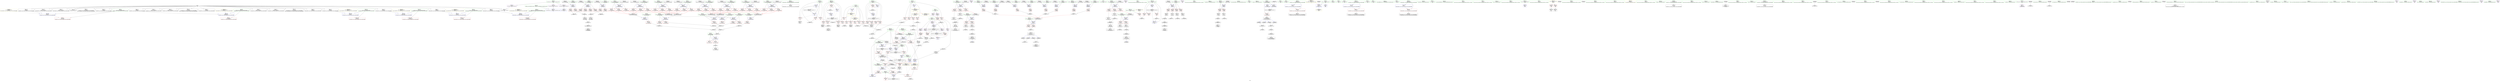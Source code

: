 digraph "SVFG" {
	label="SVFG";

	Node0x55669c712890 [shape=record,color=grey,label="{NodeID: 0\nNullPtr}"];
	Node0x55669c712890 -> Node0x55669c730810[style=solid];
	Node0x55669c712890 -> Node0x55669c730910[style=solid];
	Node0x55669c712890 -> Node0x55669c7309e0[style=solid];
	Node0x55669c712890 -> Node0x55669c730ab0[style=solid];
	Node0x55669c712890 -> Node0x55669c730b80[style=solid];
	Node0x55669c712890 -> Node0x55669c730c50[style=solid];
	Node0x55669c712890 -> Node0x55669c730d20[style=solid];
	Node0x55669c712890 -> Node0x55669c730df0[style=solid];
	Node0x55669c712890 -> Node0x55669c730ec0[style=solid];
	Node0x55669c712890 -> Node0x55669c730f90[style=solid];
	Node0x55669c712890 -> Node0x55669c731060[style=solid];
	Node0x55669c712890 -> Node0x55669c731130[style=solid];
	Node0x55669c712890 -> Node0x55669c731200[style=solid];
	Node0x55669c712890 -> Node0x55669c7312d0[style=solid];
	Node0x55669c712890 -> Node0x55669c7313a0[style=solid];
	Node0x55669c712890 -> Node0x55669c731470[style=solid];
	Node0x55669c712890 -> Node0x55669c731540[style=solid];
	Node0x55669c712890 -> Node0x55669c731610[style=solid];
	Node0x55669c712890 -> Node0x55669c7316e0[style=solid];
	Node0x55669c712890 -> Node0x55669c73dda0[style=solid];
	Node0x55669c7529f0 [shape=record,color=grey,label="{NodeID: 609\n314 = Binary(312, 313, )\n}"];
	Node0x55669c739bb0 [shape=record,color=red,label="{NodeID: 277\n259\<--240\n\<--y3.addr\n_Z11isIntersectdddddddd\n|{<s0>10}}"];
	Node0x55669c739bb0:s0 -> Node0x55669c79d2f0[style=solid,color=red];
	Node0x55669c72a880 [shape=record,color=green,label="{NodeID: 111\n550\<--551\nsin\<--sin_field_insensitive\n_Z8toDoubleNSt7__cxx1112basic_stringIcSt11char_traitsIcESaIcEEE\n}"];
	Node0x55669c72a880 -> Node0x55669c72d4c0[style=solid];
	Node0x55669c774900 [shape=record,color=yellow,style=double,label="{NodeID: 720\n90V_1 = ENCHI(MR_90V_0)\npts\{13 \}\nFun[main]|{|<s1>37}}"];
	Node0x55669c774900 -> Node0x55669c7377f0[style=dashed];
	Node0x55669c774900:s1 -> Node0x55669c775680[style=dashed,color=red];
	Node0x55669c733930 [shape=record,color=blue,label="{NodeID: 388\n335\<--334\nc.addr\<--c\n_Z11isUpperCasec\n}"];
	Node0x55669c733930 -> Node0x55669c73a980[style=dashed];
	Node0x55669c733930 -> Node0x55669c73aa50[style=dashed];
	Node0x55669c72ed20 [shape=record,color=purple,label="{NodeID: 222\n749\<--33\n\<--.str.6\nmain\n}"];
	Node0x55669c72b230 [shape=record,color=green,label="{NodeID: 56\n131\<--132\ny1.addr\<--y1.addr_field_insensitive\n_Z5distRdddd\n}"];
	Node0x55669c72b230 -> Node0x55669c738420[style=solid];
	Node0x55669c72b230 -> Node0x55669c73e450[style=solid];
	Node0x55669c798f20 [shape=record,color=black,label="{NodeID: 831\n227 = PHI()\n5th arg _Z11isIntersectdddddddd }"];
	Node0x55669c798f20 -> Node0x55669c73f220[style=solid];
	Node0x55669c73c930 [shape=record,color=red,label="{NodeID: 333\n611\<--610\n\<--arrayidx2\n_Z5solvev\n}"];
	Node0x55669c73c930 -> Node0x55669c7511f0[style=solid];
	Node0x55669c7321a0 [shape=record,color=black,label="{NodeID: 167\n344\<--343\nconv1\<--\n_Z11isUpperCasec\n}"];
	Node0x55669c7321a0 -> Node0x55669c755870[style=solid];
	Node0x55669c7236f0 [shape=record,color=green,label="{NodeID: 1\n7\<--1\n__dso_handle\<--dummyObj\nGlob }"];
	Node0x55669c752b70 [shape=record,color=grey,label="{NodeID: 610\n184 = Binary(182, 183, )\n}"];
	Node0x55669c752b70 -> Node0x55669c752ff0[style=solid];
	Node0x55669c739c80 [shape=record,color=red,label="{NodeID: 278\n272\<--240\n\<--y3.addr\n_Z11isIntersectdddddddd\n|{<s0>12}}"];
	Node0x55669c739c80:s0 -> Node0x55669c79caf0[style=solid,color=red];
	Node0x55669c72a950 [shape=record,color=green,label="{NodeID: 112\n552\<--553\nexn.slot\<--exn.slot_field_insensitive\n_Z8toDoubleNSt7__cxx1112basic_stringIcSt11char_traitsIcESaIcEEE\n}"];
	Node0x55669c72a950 -> Node0x55669c73bc30[style=solid];
	Node0x55669c72a950 -> Node0x55669c7343c0[style=solid];
	Node0x55669c733a00 [shape=record,color=blue,label="{NodeID: 389\n354\<--353\nc.addr\<--c\n_Z11isLowerCasec\n}"];
	Node0x55669c733a00 -> Node0x55669c73ab20[style=dashed];
	Node0x55669c733a00 -> Node0x55669c73abf0[style=dashed];
	Node0x55669c72edf0 [shape=record,color=purple,label="{NodeID: 223\n760\<--35\n\<--.str.7\nmain\n}"];
	Node0x55669c72b300 [shape=record,color=green,label="{NodeID: 57\n133\<--134\nx2.addr\<--x2.addr_field_insensitive\n_Z5distRdddd\n}"];
	Node0x55669c72b300 -> Node0x55669c7384f0[style=solid];
	Node0x55669c72b300 -> Node0x55669c73e520[style=solid];
	Node0x55669c799020 [shape=record,color=black,label="{NodeID: 832\n228 = PHI()\n6th arg _Z11isIntersectdddddddd }"];
	Node0x55669c799020 -> Node0x55669c73f2f0[style=solid];
	Node0x55669c73ca00 [shape=record,color=red,label="{NodeID: 334\n631\<--630\n\<--arrayidx7\n_Z5solvev\n}"];
	Node0x55669c73ca00 -> Node0x55669c754970[style=solid];
	Node0x55669c732270 [shape=record,color=black,label="{NodeID: 168\n333\<--348\n_Z11isUpperCasec_ret\<--\n_Z11isUpperCasec\n|{<s0>16}}"];
	Node0x55669c732270:s0 -> Node0x55669c79b570[style=solid,color=blue];
	Node0x55669c726ba0 [shape=record,color=green,label="{NodeID: 2\n9\<--1\n\<--dummyObj\nCan only get source location for instruction, argument, global var or function.}"];
	Node0x55669c752cf0 [shape=record,color=grey,label="{NodeID: 611\n147 = Binary(145, 146, )\n|{<s0>8}}"];
	Node0x55669c752cf0:s0 -> Node0x55669c799220[style=solid,color=red];
	Node0x55669c739d50 [shape=record,color=red,label="{NodeID: 279\n279\<--240\n\<--y3.addr\n_Z11isIntersectdddddddd\n|{<s0>13}}"];
	Node0x55669c739d50:s0 -> Node0x55669c79caf0[style=solid,color=red];
	Node0x55669c72aa20 [shape=record,color=green,label="{NodeID: 113\n554\<--555\nehselector.slot\<--ehselector.slot_field_insensitive\n_Z8toDoubleNSt7__cxx1112basic_stringIcSt11char_traitsIcESaIcEEE\n}"];
	Node0x55669c72aa20 -> Node0x55669c73bd00[style=solid];
	Node0x55669c72aa20 -> Node0x55669c734490[style=solid];
	Node0x55669c774ac0 [shape=record,color=yellow,style=double,label="{NodeID: 722\n124V_1 = ENCHI(MR_124V_0)\npts\{721 \}\nFun[main]}"];
	Node0x55669c774ac0 -> Node0x55669c73d220[style=dashed];
	Node0x55669c733ad0 [shape=record,color=blue,label="{NodeID: 390\n373\<--372\nc.addr\<--c\n_Z8isLetterc\n}"];
	Node0x55669c733ad0 -> Node0x55669c73acc0[style=dashed];
	Node0x55669c733ad0 -> Node0x55669c73ad90[style=dashed];
	Node0x55669c733ad0 -> Node0x55669c73ae60[style=dashed];
	Node0x55669c733ad0 -> Node0x55669c73af30[style=dashed];
	Node0x55669c72eec0 [shape=record,color=purple,label="{NodeID: 224\n771\<--37\n\<--.str.8\nmain\n}"];
	Node0x55669c72b3d0 [shape=record,color=green,label="{NodeID: 58\n135\<--136\ny2.addr\<--y2.addr_field_insensitive\n_Z5distRdddd\n}"];
	Node0x55669c72b3d0 -> Node0x55669c7385c0[style=solid];
	Node0x55669c72b3d0 -> Node0x55669c73e5f0[style=solid];
	Node0x55669c799120 [shape=record,color=black,label="{NodeID: 833\n229 = PHI()\n7th arg _Z11isIntersectdddddddd }"];
	Node0x55669c799120 -> Node0x55669c7335f0[style=solid];
	Node0x55669c76f570 [shape=record,color=black,label="{NodeID: 667\nMR_126V_3 = PHI(MR_126V_4, MR_126V_2, )\npts\{723 \}\n}"];
	Node0x55669c76f570 -> Node0x55669c73d2f0[style=dashed];
	Node0x55669c76f570 -> Node0x55669c73d3c0[style=dashed];
	Node0x55669c76f570 -> Node0x55669c73d490[style=dashed];
	Node0x55669c76f570 -> Node0x55669c7433d0[style=dashed];
	Node0x55669c73cad0 [shape=record,color=red,label="{NodeID: 335\n664\<--663\n\<--arrayidx25\n_Z5solvev\n}"];
	Node0x55669c73cad0 -> Node0x55669c751970[style=solid];
	Node0x55669c732340 [shape=record,color=black,label="{NodeID: 169\n358\<--357\nconv\<--\n_Z11isLowerCasec\n}"];
	Node0x55669c732340 -> Node0x55669c754df0[style=solid];
	Node0x55669c726c30 [shape=record,color=green,label="{NodeID: 3\n12\<--1\n\<--dummyObj\nCan only get source location for instruction, argument, global var or function.}"];
	Node0x55669c752e70 [shape=record,color=grey,label="{NodeID: 612\n764 = Binary(763, 212, )\n}"];
	Node0x55669c752e70 -> Node0x55669c735400[style=solid];
	Node0x55669c739e20 [shape=record,color=red,label="{NodeID: 280\n265\<--242\n\<--x4.addr\n_Z11isIntersectdddddddd\n|{<s0>11}}"];
	Node0x55669c739e20:s0 -> Node0x55669c79d0f0[style=solid,color=red];
	Node0x55669c72f4e0 [shape=record,color=green,label="{NodeID: 114\n560\<--561\n_ZNSirsERd\<--_ZNSirsERd_field_insensitive\n}"];
	Node0x55669c733ba0 [shape=record,color=blue,label="{NodeID: 391\n400\<--399\nc.addr\<--c\n_Z7isDigitc\n}"];
	Node0x55669c733ba0 -> Node0x55669c73b000[style=dashed];
	Node0x55669c733ba0 -> Node0x55669c73b0d0[style=dashed];
	Node0x55669c72ef90 [shape=record,color=purple,label="{NodeID: 225\n796\<--39\nllvm.global_ctors_0\<--llvm.global_ctors\nGlob }"];
	Node0x55669c72ef90 -> Node0x55669c73dba0[style=solid];
	Node0x55669c72b4a0 [shape=record,color=green,label="{NodeID: 59\n151\<--152\n_Z9crossOperdddddd\<--_Z9crossOperdddddd_field_insensitive\n}"];
	Node0x55669c799220 [shape=record,color=black,label="{NodeID: 834\n114 = PHI(98, 104, 143, 147, )\n0th arg _Z3sqrIdET_S0_ }"];
	Node0x55669c799220 -> Node0x55669c73e2b0[style=solid];
	Node0x55669c76fa70 [shape=record,color=black,label="{NodeID: 668\nMR_128V_2 = PHI(MR_128V_4, MR_128V_1, )\npts\{725 \}\n}"];
	Node0x55669c76fa70 -> Node0x55669c735330[style=dashed];
	Node0x55669c73cba0 [shape=record,color=red,label="{NodeID: 336\n688\<--687\n\<--call35\n_Z5solvev\n}"];
	Node0x55669c73cba0 -> Node0x55669c72de80[style=solid];
	Node0x55669c732410 [shape=record,color=black,label="{NodeID: 170\n363\<--362\nconv1\<--\n_Z11isLowerCasec\n}"];
	Node0x55669c732410 -> Node0x55669c754f70[style=solid];
	Node0x55669c726cc0 [shape=record,color=green,label="{NodeID: 4\n21\<--1\n.str\<--dummyObj\nGlob }"];
	Node0x55669c752ff0 [shape=record,color=grey,label="{NodeID: 613\n188 = Binary(184, 187, )\n}"];
	Node0x55669c752ff0 -> Node0x55669c752570[style=solid];
	Node0x55669c739ef0 [shape=record,color=red,label="{NodeID: 281\n273\<--242\n\<--x4.addr\n_Z11isIntersectdddddddd\n|{<s0>12}}"];
	Node0x55669c739ef0:s0 -> Node0x55669c79ccf0[style=solid,color=red];
	Node0x55669c72f5b0 [shape=record,color=green,label="{NodeID: 115\n580\<--581\n_Z5solvev\<--_Z5solvev_field_insensitive\n}"];
	Node0x55669c733c70 [shape=record,color=blue,label="{NodeID: 392\n419\<--418\nc.addr\<--c\n_Z11toLowerCasec\n}"];
	Node0x55669c733c70 -> Node0x55669c73b1a0[style=dashed];
	Node0x55669c733c70 -> Node0x55669c73b270[style=dashed];
	Node0x55669c733c70 -> Node0x55669c73b340[style=dashed];
	Node0x55669c72f090 [shape=record,color=purple,label="{NodeID: 226\n797\<--39\nllvm.global_ctors_1\<--llvm.global_ctors\nGlob }"];
	Node0x55669c72f090 -> Node0x55669c73dca0[style=solid];
	Node0x55669c72b5a0 [shape=record,color=green,label="{NodeID: 60\n160\<--161\nretval\<--retval_field_insensitive\n_Z9crossOperdddddd\n}"];
	Node0x55669c72b5a0 -> Node0x55669c738690[style=solid];
	Node0x55669c72b5a0 -> Node0x55669c73ec70[style=solid];
	Node0x55669c72b5a0 -> Node0x55669c73ed40[style=solid];
	Node0x55669c7995e0 [shape=record,color=black,label="{NodeID: 835\n418 = PHI()\n0th arg _Z11toLowerCasec }"];
	Node0x55669c7995e0 -> Node0x55669c733c70[style=solid];
	Node0x55669c76ff70 [shape=record,color=black,label="{NodeID: 669\nMR_130V_2 = PHI(MR_130V_3, MR_130V_1, )\npts\{727 \}\n}"];
	Node0x55669c76ff70 -> Node0x55669c7354d0[style=dashed];
	Node0x55669c73cc70 [shape=record,color=red,label="{NodeID: 337\n713\<--693\n\<--retval\n_ZSt3minIdERKT_S2_S2_\n}"];
	Node0x55669c73cc70 -> Node0x55669c72df50[style=solid];
	Node0x55669c7324e0 [shape=record,color=black,label="{NodeID: 171\n352\<--367\n_Z11isLowerCasec_ret\<--\n_Z11isLowerCasec\n|{<s0>17}}"];
	Node0x55669c7324e0:s0 -> Node0x55669c79bde0[style=solid,color=blue];
	Node0x55669c726d50 [shape=record,color=green,label="{NodeID: 5\n23\<--1\n.str.2\<--dummyObj\nGlob }"];
	Node0x55669c753170 [shape=record,color=grey,label="{NodeID: 614\n187 = Binary(185, 186, )\n}"];
	Node0x55669c753170 -> Node0x55669c752ff0[style=solid];
	Node0x55669c739fc0 [shape=record,color=red,label="{NodeID: 282\n280\<--242\n\<--x4.addr\n_Z11isIntersectdddddddd\n|{<s0>13}}"];
	Node0x55669c739fc0:s0 -> Node0x55669c79ccf0[style=solid,color=red];
	Node0x55669c72f6b0 [shape=record,color=green,label="{NodeID: 116\n583\<--584\ni\<--i_field_insensitive\n_Z5solvev\n}"];
	Node0x55669c72f6b0 -> Node0x55669c73bdd0[style=solid];
	Node0x55669c72f6b0 -> Node0x55669c73bea0[style=solid];
	Node0x55669c72f6b0 -> Node0x55669c73bf70[style=solid];
	Node0x55669c72f6b0 -> Node0x55669c73c040[style=solid];
	Node0x55669c72f6b0 -> Node0x55669c73c110[style=solid];
	Node0x55669c72f6b0 -> Node0x55669c734630[style=solid];
	Node0x55669c72f6b0 -> Node0x55669c7347d0[style=solid];
	Node0x55669c733d40 [shape=record,color=blue,label="{NodeID: 393\n440\<--439\nc.addr\<--c\n_Z11toUpperCasec\n}"];
	Node0x55669c733d40 -> Node0x55669c73b410[style=dashed];
	Node0x55669c733d40 -> Node0x55669c73b4e0[style=dashed];
	Node0x55669c733d40 -> Node0x55669c73b5b0[style=dashed];
	Node0x55669c72f190 [shape=record,color=purple,label="{NodeID: 227\n798\<--39\nllvm.global_ctors_2\<--llvm.global_ctors\nGlob }"];
	Node0x55669c72f190 -> Node0x55669c73dda0[style=solid];
	Node0x55669c72b670 [shape=record,color=green,label="{NodeID: 61\n162\<--163\nx0.addr\<--x0.addr_field_insensitive\n_Z9crossOperdddddd\n}"];
	Node0x55669c72b670 -> Node0x55669c738760[style=solid];
	Node0x55669c72b670 -> Node0x55669c738830[style=solid];
	Node0x55669c72b670 -> Node0x55669c73e6c0[style=solid];
	Node0x55669c7996b0 [shape=record,color=black,label="{NodeID: 836\n691 = PHI(585, 684, )\n0th arg _ZSt3minIdERKT_S2_S2_ }"];
	Node0x55669c7996b0 -> Node0x55669c734e50[style=solid];
	Node0x55669c770470 [shape=record,color=black,label="{NodeID: 670\nMR_108V_2 = PHI(MR_108V_3, MR_108V_1, )\npts\{200000 \}\n|{<s0>37}}"];
	Node0x55669c770470:s0 -> Node0x55669c734560[style=dashed,color=red];
	Node0x55669c73cd40 [shape=record,color=red,label="{NodeID: 338\n703\<--695\n\<--__a.addr\n_ZSt3minIdERKT_S2_S2_\n}"];
	Node0x55669c73cd40 -> Node0x55669c73d150[style=solid];
	Node0x55669c7325b0 [shape=record,color=black,label="{NodeID: 172\n377\<--376\nconv\<--\n_Z8isLetterc\n}"];
	Node0x55669c7325b0 -> Node0x55669c756d70[style=solid];
	Node0x55669c727590 [shape=record,color=green,label="{NodeID: 6\n25\<--1\nstdin\<--dummyObj\nGlob }"];
	Node0x55669c7532f0 [shape=record,color=grey,label="{NodeID: 615\n195 = Binary(191, 194, )\n}"];
	Node0x55669c7532f0 -> Node0x55669c752570[style=solid];
	Node0x55669c73a090 [shape=record,color=red,label="{NodeID: 283\n266\<--244\n\<--y4.addr\n_Z11isIntersectdddddddd\n|{<s0>11}}"];
	Node0x55669c73a090:s0 -> Node0x55669c79d2f0[style=solid,color=red];
	Node0x55669c72f780 [shape=record,color=green,label="{NodeID: 117\n585\<--586\nR1\<--R1_field_insensitive\n_Z5solvev\n|{|<s1>30}}"];
	Node0x55669c72f780 -> Node0x55669c7348a0[style=solid];
	Node0x55669c72f780:s1 -> Node0x55669c7996b0[style=solid,color=red];
	Node0x55669c733e10 [shape=record,color=blue,label="{NodeID: 394\n460\<--12\nr\<--\n_Z5toIntNSt7__cxx1112basic_stringIcSt11char_traitsIcESaIcEEE\n}"];
	Node0x55669c733e10 -> Node0x55669c73b680[style=dashed];
	Node0x55669c72f290 [shape=record,color=red,label="{NodeID: 228\n601\<--11\n\<--n\n_Z5solvev\n}"];
	Node0x55669c72f290 -> Node0x55669c7550f0[style=solid];
	Node0x55669c72b740 [shape=record,color=green,label="{NodeID: 62\n164\<--165\ny0.addr\<--y0.addr_field_insensitive\n_Z9crossOperdddddd\n}"];
	Node0x55669c72b740 -> Node0x55669c738900[style=solid];
	Node0x55669c72b740 -> Node0x55669c7389d0[style=solid];
	Node0x55669c72b740 -> Node0x55669c73e790[style=solid];
	Node0x55669c799800 [shape=record,color=black,label="{NodeID: 837\n692 = PHI(587, 589, )\n1st arg _ZSt3minIdERKT_S2_S2_ }"];
	Node0x55669c799800 -> Node0x55669c734f20[style=solid];
	Node0x55669c0c67f0 [shape=record,color=yellow,style=double,label="{NodeID: 671\n2V_1 = ENCHI(MR_2V_0)\npts\{10 \}\nFun[_GLOBAL__sub_I_ACRushTC_0_0.cpp]|{<s0>40}}"];
	Node0x55669c0c67f0:s0 -> Node0x55669c73dea0[style=dashed,color=red];
	Node0x55669c73ce10 [shape=record,color=red,label="{NodeID: 339\n710\<--695\n\<--__a.addr\n_ZSt3minIdERKT_S2_S2_\n}"];
	Node0x55669c73ce10 -> Node0x55669c7350c0[style=solid];
	Node0x55669c732680 [shape=record,color=black,label="{NodeID: 173\n381\<--380\nconv1\<--\n_Z8isLetterc\n}"];
	Node0x55669c732680 -> Node0x55669c756ef0[style=solid];
	Node0x55669c727620 [shape=record,color=green,label="{NodeID: 7\n26\<--1\n.str.3\<--dummyObj\nGlob }"];
	Node0x55669c753470 [shape=record,color=grey,label="{NodeID: 616\n194 = Binary(192, 193, )\n}"];
	Node0x55669c753470 -> Node0x55669c7532f0[style=solid];
	Node0x55669c73a160 [shape=record,color=red,label="{NodeID: 284\n274\<--244\n\<--y4.addr\n_Z11isIntersectdddddddd\n|{<s0>12}}"];
	Node0x55669c73a160:s0 -> Node0x55669c79cef0[style=solid,color=red];
	Node0x55669c72f850 [shape=record,color=green,label="{NodeID: 118\n587\<--588\nR2\<--R2_field_insensitive\n_Z5solvev\n|{|<s1>30}}"];
	Node0x55669c72f850 -> Node0x55669c734970[style=solid];
	Node0x55669c72f850:s1 -> Node0x55669c799800[style=solid,color=red];
	Node0x55669c774f20 [shape=record,color=yellow,style=double,label="{NodeID: 727\n133V_1 = ENCHI(MR_133V_0)\npts\{15 170000 \}\nFun[main]|{<s0>37|<s1>37}}"];
	Node0x55669c774f20:s0 -> Node0x55669c7754c0[style=dashed,color=red];
	Node0x55669c774f20:s1 -> Node0x55669c775760[style=dashed,color=red];
	Node0x55669c733ee0 [shape=record,color=blue,label="{NodeID: 395\n464\<--483\nexn.slot\<--\n_Z5toIntNSt7__cxx1112basic_stringIcSt11char_traitsIcESaIcEEE\n}"];
	Node0x55669c733ee0 -> Node0x55669c73b750[style=dashed];
	Node0x55669c72f360 [shape=record,color=red,label="{NodeID: 229\n624\<--11\n\<--n\n_Z5solvev\n}"];
	Node0x55669c72f360 -> Node0x55669c751070[style=solid];
	Node0x55669c72b810 [shape=record,color=green,label="{NodeID: 63\n166\<--167\nx1.addr\<--x1.addr_field_insensitive\n_Z9crossOperdddddd\n}"];
	Node0x55669c72b810 -> Node0x55669c738aa0[style=solid];
	Node0x55669c72b810 -> Node0x55669c73e860[style=solid];
	Node0x55669c799950 [shape=record,color=black,label="{NodeID: 838\n353 = PHI(443, )\n0th arg _Z11isLowerCasec }"];
	Node0x55669c799950 -> Node0x55669c733a00[style=solid];
	Node0x55669c73cee0 [shape=record,color=red,label="{NodeID: 340\n701\<--697\n\<--__b.addr\n_ZSt3minIdERKT_S2_S2_\n}"];
	Node0x55669c73cee0 -> Node0x55669c73d080[style=solid];
	Node0x55669c732750 [shape=record,color=black,label="{NodeID: 174\n385\<--384\nconv3\<--\n_Z8isLetterc\n}"];
	Node0x55669c732750 -> Node0x55669c757070[style=solid];
	Node0x55669c7276b0 [shape=record,color=green,label="{NodeID: 8\n28\<--1\n.str.4\<--dummyObj\nGlob }"];
	Node0x55669c7535f0 [shape=record,color=grey,label="{NodeID: 617\n106 = Binary(99, 105, )\n}"];
	Node0x55669c73a230 [shape=record,color=red,label="{NodeID: 285\n281\<--244\n\<--y4.addr\n_Z11isIntersectdddddddd\n|{<s0>13}}"];
	Node0x55669c73a230:s0 -> Node0x55669c79cef0[style=solid,color=red];
	Node0x55669c72f920 [shape=record,color=green,label="{NodeID: 119\n589\<--590\nR3\<--R3_field_insensitive\n_Z5solvev\n|{|<s3>31}}"];
	Node0x55669c72f920 -> Node0x55669c73c1e0[style=solid];
	Node0x55669c72f920 -> Node0x55669c734a40[style=solid];
	Node0x55669c72f920 -> Node0x55669c734cb0[style=solid];
	Node0x55669c72f920:s3 -> Node0x55669c799800[style=solid,color=red];
	Node0x55669c733fb0 [shape=record,color=blue,label="{NodeID: 396\n466\<--485\nehselector.slot\<--\n_Z5toIntNSt7__cxx1112basic_stringIcSt11char_traitsIcESaIcEEE\n}"];
	Node0x55669c733fb0 -> Node0x55669c73b820[style=dashed];
	Node0x55669c72f430 [shape=record,color=red,label="{NodeID: 230\n628\<--11\n\<--n\n_Z5solvev\n}"];
	Node0x55669c72f430 -> Node0x55669c72d9a0[style=solid];
	Node0x55669c72b8e0 [shape=record,color=green,label="{NodeID: 64\n168\<--169\ny1.addr\<--y1.addr_field_insensitive\n_Z9crossOperdddddd\n}"];
	Node0x55669c72b8e0 -> Node0x55669c738b70[style=solid];
	Node0x55669c72b8e0 -> Node0x55669c73e930[style=solid];
	Node0x55669c799a60 [shape=record,color=black,label="{NodeID: 839\n125 = PHI()\n0th arg _Z5distRdddd }"];
	Node0x55669c799a60 -> Node0x55669c73e380[style=solid];
	Node0x55669c73cfb0 [shape=record,color=red,label="{NodeID: 341\n707\<--697\n\<--__b.addr\n_ZSt3minIdERKT_S2_S2_\n}"];
	Node0x55669c73cfb0 -> Node0x55669c734ff0[style=solid];
	Node0x55669c732820 [shape=record,color=black,label="{NodeID: 175\n389\<--388\nconv5\<--\n_Z8isLetterc\n}"];
	Node0x55669c732820 -> Node0x55669c756770[style=solid];
	Node0x55669c727740 [shape=record,color=green,label="{NodeID: 9\n30\<--1\nstdout\<--dummyObj\nGlob }"];
	Node0x55669c753770 [shape=record,color=grey,label="{NodeID: 618\n191 = Binary(189, 190, )\n}"];
	Node0x55669c753770 -> Node0x55669c7532f0[style=solid];
	Node0x55669c73a300 [shape=record,color=red,label="{NodeID: 286\n306\<--297\n\<--s.addr\n_Z8isMiddleddd\n}"];
	Node0x55669c73a300 -> Node0x55669c752870[style=solid];
	Node0x55669c72f9f0 [shape=record,color=green,label="{NodeID: 120\n591\<--592\ni15\<--i15_field_insensitive\n_Z5solvev\n}"];
	Node0x55669c72f9f0 -> Node0x55669c73c2b0[style=solid];
	Node0x55669c72f9f0 -> Node0x55669c73c380[style=solid];
	Node0x55669c72f9f0 -> Node0x55669c73c450[style=solid];
	Node0x55669c72f9f0 -> Node0x55669c73c520[style=solid];
	Node0x55669c72f9f0 -> Node0x55669c73c5f0[style=solid];
	Node0x55669c72f9f0 -> Node0x55669c734b10[style=solid];
	Node0x55669c72f9f0 -> Node0x55669c734d80[style=solid];
	Node0x55669c734080 [shape=record,color=blue,label="{NodeID: 397\n511\<--520\nr\<--\n_Z7toInt64NSt7__cxx1112basic_stringIcSt11char_traitsIcESaIcEEE\n}"];
	Node0x55669c734080 -> Node0x55669c73b8f0[style=dashed];
	Node0x55669c737650 [shape=record,color=red,label="{NodeID: 231\n649\<--11\n\<--n\n_Z5solvev\n}"];
	Node0x55669c737650 -> Node0x55669c756a70[style=solid];
	Node0x55669c72b9b0 [shape=record,color=green,label="{NodeID: 65\n170\<--171\nx2.addr\<--x2.addr_field_insensitive\n_Z9crossOperdddddd\n}"];
	Node0x55669c72b9b0 -> Node0x55669c738c40[style=solid];
	Node0x55669c72b9b0 -> Node0x55669c73ea00[style=solid];
	Node0x55669c799b30 [shape=record,color=black,label="{NodeID: 840\n126 = PHI()\n1st arg _Z5distRdddd }"];
	Node0x55669c799b30 -> Node0x55669c73e450[style=solid];
	Node0x55669c73d080 [shape=record,color=red,label="{NodeID: 342\n702\<--701\n\<--\n_ZSt3minIdERKT_S2_S2_\n}"];
	Node0x55669c73d080 -> Node0x55669c756bf0[style=solid];
	Node0x55669c7328f0 [shape=record,color=black,label="{NodeID: 176\n371\<--394\n_Z8isLetterc_ret\<--\n_Z8isLetterc\n}"];
	Node0x55669c7277d0 [shape=record,color=green,label="{NodeID: 10\n31\<--1\n.str.5\<--dummyObj\nGlob }"];
	Node0x55669c7538f0 [shape=record,color=grey,label="{NodeID: 619\n777 = Binary(776, 212, )\n}"];
	Node0x55669c7538f0 -> Node0x55669c7433d0[style=solid];
	Node0x55669c73a3d0 [shape=record,color=red,label="{NodeID: 287\n318\<--297\n\<--s.addr\n_Z8isMiddleddd\n}"];
	Node0x55669c73a3d0 -> Node0x55669c755ff0[style=solid];
	Node0x55669c72fac0 [shape=record,color=green,label="{NodeID: 121\n593\<--594\nt\<--t_field_insensitive\n_Z5solvev\n}"];
	Node0x55669c72fac0 -> Node0x55669c73c6c0[style=solid];
	Node0x55669c72fac0 -> Node0x55669c73c790[style=solid];
	Node0x55669c72fac0 -> Node0x55669c734be0[style=solid];
	Node0x55669c734150 [shape=record,color=blue,label="{NodeID: 398\n515\<--530\nexn.slot\<--\n_Z7toInt64NSt7__cxx1112basic_stringIcSt11char_traitsIcESaIcEEE\n}"];
	Node0x55669c734150 -> Node0x55669c73b9c0[style=dashed];
	Node0x55669c737720 [shape=record,color=red,label="{NodeID: 232\n652\<--11\n\<--n\n_Z5solvev\n}"];
	Node0x55669c737720 -> Node0x55669c753d70[style=solid];
	Node0x55669c72ba80 [shape=record,color=green,label="{NodeID: 66\n172\<--173\ny2.addr\<--y2.addr_field_insensitive\n_Z9crossOperdddddd\n}"];
	Node0x55669c72ba80 -> Node0x55669c738d10[style=solid];
	Node0x55669c72ba80 -> Node0x55669c73ead0[style=solid];
	Node0x55669c799c00 [shape=record,color=black,label="{NodeID: 841\n127 = PHI()\n2nd arg _Z5distRdddd }"];
	Node0x55669c799c00 -> Node0x55669c73e520[style=solid];
	Node0x55669c73d150 [shape=record,color=red,label="{NodeID: 343\n704\<--703\n\<--\n_ZSt3minIdERKT_S2_S2_\n}"];
	Node0x55669c73d150 -> Node0x55669c756bf0[style=solid];
	Node0x55669c7329c0 [shape=record,color=black,label="{NodeID: 177\n404\<--403\nconv\<--\n_Z7isDigitc\n}"];
	Node0x55669c7329c0 -> Node0x55669c755b70[style=solid];
	Node0x55669c727860 [shape=record,color=green,label="{NodeID: 11\n33\<--1\n.str.6\<--dummyObj\nGlob }"];
	Node0x55669c753a70 [shape=record,color=grey,label="{NodeID: 620\n285 = Binary(277, 284, )\n}"];
	Node0x55669c753a70 -> Node0x55669c7565f0[style=solid];
	Node0x55669c73a4a0 [shape=record,color=red,label="{NodeID: 288\n307\<--299\n\<--m.addr\n_Z8isMiddleddd\n}"];
	Node0x55669c73a4a0 -> Node0x55669c752870[style=solid];
	Node0x55669c72fb90 [shape=record,color=green,label="{NodeID: 122\n685\<--686\n_ZSt3minIdERKT_S2_S2_\<--_ZSt3minIdERKT_S2_S2__field_insensitive\n}"];
	Node0x55669c734220 [shape=record,color=blue,label="{NodeID: 399\n517\<--532\nehselector.slot\<--\n_Z7toInt64NSt7__cxx1112basic_stringIcSt11char_traitsIcESaIcEEE\n}"];
	Node0x55669c734220 -> Node0x55669c73ba90[style=dashed];
	Node0x55669c7377f0 [shape=record,color=red,label="{NodeID: 233\n754\<--11\n\<--n\nmain\n}"];
	Node0x55669c7377f0 -> Node0x55669c7553f0[style=solid];
	Node0x55669c72bb50 [shape=record,color=green,label="{NodeID: 67\n174\<--175\nt\<--t_field_insensitive\n_Z9crossOperdddddd\n}"];
	Node0x55669c72bb50 -> Node0x55669c738de0[style=solid];
	Node0x55669c72bb50 -> Node0x55669c738eb0[style=solid];
	Node0x55669c72bb50 -> Node0x55669c73eba0[style=solid];
	Node0x55669c799cd0 [shape=record,color=black,label="{NodeID: 842\n128 = PHI()\n3rd arg _Z5distRdddd }"];
	Node0x55669c799cd0 -> Node0x55669c73e5f0[style=solid];
	Node0x55669c73d220 [shape=record,color=red,label="{NodeID: 344\n746\<--720\n\<--testcase\nmain\n}"];
	Node0x55669c73d220 -> Node0x55669c755570[style=solid];
	Node0x55669c732a90 [shape=record,color=black,label="{NodeID: 178\n409\<--408\nconv1\<--\n_Z7isDigitc\n}"];
	Node0x55669c732a90 -> Node0x55669c755270[style=solid];
	Node0x55669c7278f0 [shape=record,color=green,label="{NodeID: 12\n35\<--1\n.str.7\<--dummyObj\nGlob }"];
	Node0x55669c753bf0 [shape=record,color=grey,label="{NodeID: 621\n656 = Binary(654, 655, )\n}"];
	Node0x55669c753bf0 -> Node0x55669c7517f0[style=solid];
	Node0x55669c73a570 [shape=record,color=red,label="{NodeID: 289\n313\<--299\n\<--m.addr\n_Z8isMiddleddd\n}"];
	Node0x55669c73a570 -> Node0x55669c7529f0[style=solid];
	Node0x55669c72fc90 [shape=record,color=green,label="{NodeID: 123\n693\<--694\nretval\<--retval_field_insensitive\n_ZSt3minIdERKT_S2_S2_\n}"];
	Node0x55669c72fc90 -> Node0x55669c73cc70[style=solid];
	Node0x55669c72fc90 -> Node0x55669c734ff0[style=solid];
	Node0x55669c72fc90 -> Node0x55669c7350c0[style=solid];
	Node0x55669c7342f0 [shape=record,color=blue,label="{NodeID: 400\n548\<--9\nr\<--\n_Z8toDoubleNSt7__cxx1112basic_stringIcSt11char_traitsIcESaIcEEE\n}"];
	Node0x55669c7342f0 -> Node0x55669c73bb60[style=dashed];
	Node0x55669c7378c0 [shape=record,color=red,label="{NodeID: 234\n623\<--14\n\<--m\n_Z5solvev\n}"];
	Node0x55669c7378c0 -> Node0x55669c751070[style=solid];
	Node0x55669c72bc20 [shape=record,color=green,label="{NodeID: 68\n200\<--201\nllvm.fabs.f64\<--llvm.fabs.f64_field_insensitive\n}"];
	Node0x55669c799da0 [shape=record,color=black,label="{NodeID: 843\n294 = PHI()\n0th arg _Z8isMiddleddd }"];
	Node0x55669c799da0 -> Node0x55669c7336c0[style=solid];
	Node0x55669c73d2f0 [shape=record,color=red,label="{NodeID: 345\n745\<--722\n\<--case_id\nmain\n}"];
	Node0x55669c73d2f0 -> Node0x55669c755570[style=solid];
	Node0x55669c732b60 [shape=record,color=black,label="{NodeID: 179\n398\<--413\n_Z7isDigitc_ret\<--\n_Z7isDigitc\n}"];
	Node0x55669c727980 [shape=record,color=green,label="{NodeID: 13\n37\<--1\n.str.8\<--dummyObj\nGlob }"];
	Node0x55669c753d70 [shape=record,color=grey,label="{NodeID: 622\n654 = Binary(652, 653, )\n}"];
	Node0x55669c753d70 -> Node0x55669c753bf0[style=solid];
	Node0x55669c73a640 [shape=record,color=red,label="{NodeID: 290\n319\<--299\n\<--m.addr\n_Z8isMiddleddd\n}"];
	Node0x55669c73a640 -> Node0x55669c755ff0[style=solid];
	Node0x55669c72fd60 [shape=record,color=green,label="{NodeID: 124\n695\<--696\n__a.addr\<--__a.addr_field_insensitive\n_ZSt3minIdERKT_S2_S2_\n}"];
	Node0x55669c72fd60 -> Node0x55669c73cd40[style=solid];
	Node0x55669c72fd60 -> Node0x55669c73ce10[style=solid];
	Node0x55669c72fd60 -> Node0x55669c734e50[style=solid];
	Node0x55669c7754c0 [shape=record,color=yellow,style=double,label="{NodeID: 733\n106V_1 = ENCHI(MR_106V_0)\npts\{170000 \}\nFun[_Z5solvev]}"];
	Node0x55669c7754c0 -> Node0x55669c73c930[style=dashed];
	Node0x55669c7343c0 [shape=record,color=blue,label="{NodeID: 401\n552\<--566\nexn.slot\<--\n_Z8toDoubleNSt7__cxx1112basic_stringIcSt11char_traitsIcESaIcEEE\n}"];
	Node0x55669c7343c0 -> Node0x55669c73bc30[style=dashed];
	Node0x55669c737990 [shape=record,color=red,label="{NodeID: 235\n633\<--14\n\<--m\n_Z5solvev\n}"];
	Node0x55669c737990 -> Node0x55669c7547f0[style=solid];
	Node0x55669c72bd20 [shape=record,color=green,label="{NodeID: 69\n219\<--220\n_Z11isIntersectdddddddd\<--_Z11isIntersectdddddddd_field_insensitive\n}"];
	Node0x55669c799e70 [shape=record,color=black,label="{NodeID: 844\n295 = PHI()\n1st arg _Z8isMiddleddd }"];
	Node0x55669c799e70 -> Node0x55669c733790[style=solid];
	Node0x55669c73d3c0 [shape=record,color=red,label="{NodeID: 346\n769\<--722\n\<--case_id\nmain\n}"];
	Node0x55669c732c30 [shape=record,color=black,label="{NodeID: 180\n426\<--425\nconv\<--\n_Z11toLowerCasec\n}"];
	Node0x55669c732c30 -> Node0x55669c7520f0[style=solid];
	Node0x55669c727a10 [shape=record,color=green,label="{NodeID: 14\n40\<--1\n\<--dummyObj\nCan only get source location for instruction, argument, global var or function.}"];
	Node0x55669c753ef0 [shape=record,color=grey,label="{NodeID: 623\n149 = Binary(144, 148, )\n}"];
	Node0x55669c753ef0 -> Node0x55669c731b20[style=solid];
	Node0x55669c73a710 [shape=record,color=red,label="{NodeID: 291\n323\<--299\n\<--m.addr\n_Z8isMiddleddd\n}"];
	Node0x55669c73a710 -> Node0x55669c756170[style=solid];
	Node0x55669c72fe30 [shape=record,color=green,label="{NodeID: 125\n697\<--698\n__b.addr\<--__b.addr_field_insensitive\n_ZSt3minIdERKT_S2_S2_\n}"];
	Node0x55669c72fe30 -> Node0x55669c73cee0[style=solid];
	Node0x55669c72fe30 -> Node0x55669c73cfb0[style=solid];
	Node0x55669c72fe30 -> Node0x55669c734f20[style=solid];
	Node0x55669c734490 [shape=record,color=blue,label="{NodeID: 402\n554\<--568\nehselector.slot\<--\n_Z8toDoubleNSt7__cxx1112basic_stringIcSt11char_traitsIcESaIcEEE\n}"];
	Node0x55669c734490 -> Node0x55669c73bd00[style=dashed];
	Node0x55669c737a60 [shape=record,color=red,label="{NodeID: 236\n639\<--14\n\<--m\n_Z5solvev\n}"];
	Node0x55669c737a60 -> Node0x55669c7544f0[style=solid];
	Node0x55669c72be20 [shape=record,color=green,label="{NodeID: 70\n230\<--231\nx1.addr\<--x1.addr_field_insensitive\n_Z11isIntersectdddddddd\n}"];
	Node0x55669c72be20 -> Node0x55669c738f80[style=solid];
	Node0x55669c72be20 -> Node0x55669c739050[style=solid];
	Node0x55669c72be20 -> Node0x55669c739120[style=solid];
	Node0x55669c72be20 -> Node0x55669c73ee10[style=solid];
	Node0x55669c799f40 [shape=record,color=black,label="{NodeID: 845\n296 = PHI()\n2nd arg _Z8isMiddleddd }"];
	Node0x55669c799f40 -> Node0x55669c733860[style=solid];
	Node0x55669c73d490 [shape=record,color=red,label="{NodeID: 347\n776\<--722\n\<--case_id\nmain\n}"];
	Node0x55669c73d490 -> Node0x55669c7538f0[style=solid];
	Node0x55669c732d00 [shape=record,color=black,label="{NodeID: 181\n431\<--430\nconv1\<--\n_Z11toLowerCasec\n}"];
	Node0x55669c732d00 -> Node0x55669c74d7f0[style=solid];
	Node0x55669c727aa0 [shape=record,color=green,label="{NodeID: 15\n70\<--1\n\<--dummyObj\nCan only get source location for instruction, argument, global var or function.}"];
	Node0x55669c754070 [shape=record,color=grey,label="{NodeID: 624\n670 = Binary(660, 669, )\n}"];
	Node0x55669c754070 -> Node0x55669c734be0[style=solid];
	Node0x55669c73a7e0 [shape=record,color=red,label="{NodeID: 292\n312\<--301\n\<--t.addr\n_Z8isMiddleddd\n}"];
	Node0x55669c73a7e0 -> Node0x55669c7529f0[style=solid];
	Node0x55669c72ff00 [shape=record,color=green,label="{NodeID: 126\n715\<--716\nmain\<--main_field_insensitive\n}"];
	Node0x55669c775680 [shape=record,color=yellow,style=double,label="{NodeID: 735\n90V_1 = ENCHI(MR_90V_0)\npts\{13 \}\nFun[_Z5solvev]}"];
	Node0x55669c775680 -> Node0x55669c72f290[style=dashed];
	Node0x55669c775680 -> Node0x55669c72f360[style=dashed];
	Node0x55669c775680 -> Node0x55669c72f430[style=dashed];
	Node0x55669c775680 -> Node0x55669c737650[style=dashed];
	Node0x55669c775680 -> Node0x55669c737720[style=dashed];
	Node0x55669c734560 [shape=record,color=blue,label="{NodeID: 403\n595\<--597\n\<--\n_Z5solvev\n}"];
	Node0x55669c734560 -> Node0x55669c76d270[style=dashed];
	Node0x55669c737b30 [shape=record,color=red,label="{NodeID: 237\n655\<--14\n\<--m\n_Z5solvev\n}"];
	Node0x55669c737b30 -> Node0x55669c753bf0[style=solid];
	Node0x55669c72bef0 [shape=record,color=green,label="{NodeID: 71\n232\<--233\ny1.addr\<--y1.addr_field_insensitive\n_Z11isIntersectdddddddd\n}"];
	Node0x55669c72bef0 -> Node0x55669c7391f0[style=solid];
	Node0x55669c72bef0 -> Node0x55669c7392c0[style=solid];
	Node0x55669c72bef0 -> Node0x55669c739390[style=solid];
	Node0x55669c72bef0 -> Node0x55669c73eee0[style=solid];
	Node0x55669c79a010 [shape=record,color=black,label="{NodeID: 846\n334 = PHI(422, )\n0th arg _Z11isUpperCasec }"];
	Node0x55669c79a010 -> Node0x55669c733930[style=solid];
	Node0x55669c73d560 [shape=record,color=red,label="{NodeID: 348\n753\<--724\n\<--i\nmain\n}"];
	Node0x55669c73d560 -> Node0x55669c7553f0[style=solid];
	Node0x55669c732dd0 [shape=record,color=black,label="{NodeID: 182\n434\<--433\nconv2\<--cond\n_Z11toLowerCasec\n}"];
	Node0x55669c732dd0 -> Node0x55669c732ea0[style=solid];
	Node0x55669c727b30 [shape=record,color=green,label="{NodeID: 16\n203\<--1\n\<--dummyObj\nCan only get source location for instruction, argument, global var or function.}"];
	Node0x55669c7541f0 [shape=record,color=grey,label="{NodeID: 625\n636 = Binary(632, 635, )\n}"];
	Node0x55669c7541f0 -> Node0x55669c754370[style=solid];
	Node0x55669c73a8b0 [shape=record,color=red,label="{NodeID: 293\n322\<--301\n\<--t.addr\n_Z8isMiddleddd\n}"];
	Node0x55669c73a8b0 -> Node0x55669c756170[style=solid];
	Node0x55669c730000 [shape=record,color=green,label="{NodeID: 127\n718\<--719\nretval\<--retval_field_insensitive\nmain\n}"];
	Node0x55669c730000 -> Node0x55669c735190[style=solid];
	Node0x55669c775760 [shape=record,color=yellow,style=double,label="{NodeID: 736\n92V_1 = ENCHI(MR_92V_0)\npts\{15 \}\nFun[_Z5solvev]}"];
	Node0x55669c775760 -> Node0x55669c7378c0[style=dashed];
	Node0x55669c775760 -> Node0x55669c737990[style=dashed];
	Node0x55669c775760 -> Node0x55669c737a60[style=dashed];
	Node0x55669c775760 -> Node0x55669c737b30[style=dashed];
	Node0x55669c775760 -> Node0x55669c737c00[style=dashed];
	Node0x55669c734630 [shape=record,color=blue,label="{NodeID: 404\n583\<--12\ni\<--\n_Z5solvev\n}"];
	Node0x55669c734630 -> Node0x55669c76cd70[style=dashed];
	Node0x55669c737c00 [shape=record,color=red,label="{NodeID: 238\n666\<--14\n\<--m\n_Z5solvev\n}"];
	Node0x55669c737c00 -> Node0x55669c751df0[style=solid];
	Node0x55669c72bfc0 [shape=record,color=green,label="{NodeID: 72\n234\<--235\nx2.addr\<--x2.addr_field_insensitive\n_Z11isIntersectdddddddd\n}"];
	Node0x55669c72bfc0 -> Node0x55669c739460[style=solid];
	Node0x55669c72bfc0 -> Node0x55669c739530[style=solid];
	Node0x55669c72bfc0 -> Node0x55669c739600[style=solid];
	Node0x55669c72bfc0 -> Node0x55669c73efb0[style=solid];
	Node0x55669c79a1b0 [shape=record,color=black,label="{NodeID: 847\n439 = PHI()\n0th arg _Z11toUpperCasec }"];
	Node0x55669c79a1b0 -> Node0x55669c733d40[style=solid];
	Node0x55669c73d630 [shape=record,color=red,label="{NodeID: 349\n757\<--724\n\<--i\nmain\n}"];
	Node0x55669c73d630 -> Node0x55669c72e1c0[style=solid];
	Node0x55669c732ea0 [shape=record,color=black,label="{NodeID: 183\n417\<--434\n_Z11toLowerCasec_ret\<--conv2\n_Z11toLowerCasec\n}"];
	Node0x55669c727c30 [shape=record,color=green,label="{NodeID: 17\n211\<--1\n\<--dummyObj\nCan only get source location for instruction, argument, global var or function.}"];
	Node0x55669c754370 [shape=record,color=grey,label="{NodeID: 626\n637 = Binary(627, 636, )\n}"];
	Node0x55669c754370 -> Node0x55669c7348a0[style=solid];
	Node0x55669c73a980 [shape=record,color=red,label="{NodeID: 294\n338\<--335\n\<--c.addr\n_Z11isUpperCasec\n}"];
	Node0x55669c73a980 -> Node0x55669c7320d0[style=solid];
	Node0x55669c7300d0 [shape=record,color=green,label="{NodeID: 128\n720\<--721\ntestcase\<--testcase_field_insensitive\nmain\n}"];
	Node0x55669c7300d0 -> Node0x55669c73d220[style=solid];
	Node0x55669c734700 [shape=record,color=blue,label="{NodeID: 405\n616\<--612\narrayidx4\<--mul\n_Z5solvev\n}"];
	Node0x55669c734700 -> Node0x55669c76d270[style=dashed];
	Node0x55669c737cd0 [shape=record,color=red,label="{NodeID: 239\n729\<--25\n\<--stdin\nmain\n}"];
	Node0x55669c737cd0 -> Node0x55669c72e020[style=solid];
	Node0x55669c72c090 [shape=record,color=green,label="{NodeID: 73\n236\<--237\ny2.addr\<--y2.addr_field_insensitive\n_Z11isIntersectdddddddd\n}"];
	Node0x55669c72c090 -> Node0x55669c7396d0[style=solid];
	Node0x55669c72c090 -> Node0x55669c7397a0[style=solid];
	Node0x55669c72c090 -> Node0x55669c739870[style=solid];
	Node0x55669c72c090 -> Node0x55669c73f080[style=solid];
	Node0x55669c79a910 [shape=record,color=black,label="{NodeID: 848\n474 = PHI()\n}"];
	Node0x55669c73d700 [shape=record,color=red,label="{NodeID: 350\n763\<--724\n\<--i\nmain\n}"];
	Node0x55669c73d700 -> Node0x55669c752e70[style=solid];
	Node0x55669c732f70 [shape=record,color=black,label="{NodeID: 184\n447\<--446\nconv\<--\n_Z11toUpperCasec\n}"];
	Node0x55669c732f70 -> Node0x55669c751af0[style=solid];
	Node0x55669c727d30 [shape=record,color=green,label="{NodeID: 18\n212\<--1\n\<--dummyObj\nCan only get source location for instruction, argument, global var or function.}"];
	Node0x55669c7544f0 [shape=record,color=grey,label="{NodeID: 627\n640 = Binary(639, 641, )\n}"];
	Node0x55669c7544f0 -> Node0x55669c72db40[style=solid];
	Node0x55669c73aa50 [shape=record,color=red,label="{NodeID: 295\n343\<--335\n\<--c.addr\n_Z11isUpperCasec\n}"];
	Node0x55669c73aa50 -> Node0x55669c7321a0[style=solid];
	Node0x55669c7301a0 [shape=record,color=green,label="{NodeID: 129\n722\<--723\ncase_id\<--case_id_field_insensitive\nmain\n}"];
	Node0x55669c7301a0 -> Node0x55669c73d2f0[style=solid];
	Node0x55669c7301a0 -> Node0x55669c73d3c0[style=solid];
	Node0x55669c7301a0 -> Node0x55669c73d490[style=solid];
	Node0x55669c7301a0 -> Node0x55669c735260[style=solid];
	Node0x55669c7301a0 -> Node0x55669c7433d0[style=solid];
	Node0x55669c7347d0 [shape=record,color=blue,label="{NodeID: 406\n583\<--620\ni\<--inc\n_Z5solvev\n}"];
	Node0x55669c7347d0 -> Node0x55669c76cd70[style=dashed];
	Node0x55669c737da0 [shape=record,color=red,label="{NodeID: 240\n735\<--30\n\<--stdout\nmain\n}"];
	Node0x55669c737da0 -> Node0x55669c72e0f0[style=solid];
	Node0x55669c72c160 [shape=record,color=green,label="{NodeID: 74\n238\<--239\nx3.addr\<--x3.addr_field_insensitive\n_Z11isIntersectdddddddd\n}"];
	Node0x55669c72c160 -> Node0x55669c739940[style=solid];
	Node0x55669c72c160 -> Node0x55669c739a10[style=solid];
	Node0x55669c72c160 -> Node0x55669c739ae0[style=solid];
	Node0x55669c72c160 -> Node0x55669c73f150[style=solid];
	Node0x55669c79aa10 [shape=record,color=black,label="{NodeID: 849\n51 = PHI()\n}"];
	Node0x55669c771e40 [shape=record,color=yellow,style=double,label="{NodeID: 683\n74V_1 = ENCHI(MR_74V_0)\npts\{465 \}\nFun[_Z5toIntNSt7__cxx1112basic_stringIcSt11char_traitsIcESaIcEEE]}"];
	Node0x55669c771e40 -> Node0x55669c733ee0[style=dashed];
	Node0x55669c73d7d0 [shape=record,color=red,label="{NodeID: 351\n770\<--726\n\<--ret\nmain\n}"];
	Node0x55669c733040 [shape=record,color=black,label="{NodeID: 185\n451\<--450\nconv1\<--\n_Z11toUpperCasec\n}"];
	Node0x55669c733040 -> Node0x55669c74e330[style=solid];
	Node0x55669c727e30 [shape=record,color=green,label="{NodeID: 19\n289\<--1\n\<--dummyObj\nCan only get source location for instruction, argument, global var or function.}"];
	Node0x55669c754670 [shape=record,color=grey,label="{NodeID: 628\n626 = Binary(625, 212, )\n}"];
	Node0x55669c754670 -> Node0x55669c72d8d0[style=solid];
	Node0x55669c73ab20 [shape=record,color=red,label="{NodeID: 296\n357\<--354\n\<--c.addr\n_Z11isLowerCasec\n}"];
	Node0x55669c73ab20 -> Node0x55669c732340[style=solid];
	Node0x55669c730270 [shape=record,color=green,label="{NodeID: 130\n724\<--725\ni\<--i_field_insensitive\nmain\n}"];
	Node0x55669c730270 -> Node0x55669c73d560[style=solid];
	Node0x55669c730270 -> Node0x55669c73d630[style=solid];
	Node0x55669c730270 -> Node0x55669c73d700[style=solid];
	Node0x55669c730270 -> Node0x55669c735330[style=solid];
	Node0x55669c730270 -> Node0x55669c735400[style=solid];
	Node0x55669c7348a0 [shape=record,color=blue,label="{NodeID: 407\n585\<--637\nR1\<--add12\n_Z5solvev\n|{|<s1>30|<s2>31}}"];
	Node0x55669c7348a0 -> Node0x55669c73cba0[style=dashed];
	Node0x55669c7348a0:s1 -> Node0x55669c773bd0[style=dashed,color=red];
	Node0x55669c7348a0:s2 -> Node0x55669c773bd0[style=dashed,color=red];
	Node0x55669c737e70 [shape=record,color=red,label="{NodeID: 241\n96\<--84\n\<--x1.addr\n_Z4distdddd\n}"];
	Node0x55669c737e70 -> Node0x55669c7526f0[style=solid];
	Node0x55669c72c230 [shape=record,color=green,label="{NodeID: 75\n240\<--241\ny3.addr\<--y3.addr_field_insensitive\n_Z11isIntersectdddddddd\n}"];
	Node0x55669c72c230 -> Node0x55669c739bb0[style=solid];
	Node0x55669c72c230 -> Node0x55669c739c80[style=solid];
	Node0x55669c72c230 -> Node0x55669c739d50[style=solid];
	Node0x55669c72c230 -> Node0x55669c73f220[style=solid];
	Node0x55669c79ab10 [shape=record,color=black,label="{NodeID: 850\n69 = PHI()\n}"];
	Node0x55669c79ab10 -> Node0x55669c73dea0[style=solid];
	Node0x55669c771f20 [shape=record,color=yellow,style=double,label="{NodeID: 684\n76V_1 = ENCHI(MR_76V_0)\npts\{467 \}\nFun[_Z5toIntNSt7__cxx1112basic_stringIcSt11char_traitsIcESaIcEEE]}"];
	Node0x55669c771f20 -> Node0x55669c733fb0[style=dashed];
	Node0x55669c73d8a0 [shape=record,color=blue,label="{NodeID: 352\n8\<--9\n_ZL2pi\<--\nGlob }"];
	Node0x55669c733110 [shape=record,color=black,label="{NodeID: 186\n454\<--453\nconv2\<--cond\n_Z11toUpperCasec\n}"];
	Node0x55669c733110 -> Node0x55669c7331e0[style=solid];
	Node0x55669c727f30 [shape=record,color=green,label="{NodeID: 20\n329\<--1\n\<--dummyObj\nCan only get source location for instruction, argument, global var or function.}"];
	Node0x55669c7547f0 [shape=record,color=grey,label="{NodeID: 629\n634 = Binary(633, 212, )\n}"];
	Node0x55669c7547f0 -> Node0x55669c72da70[style=solid];
	Node0x55669c73abf0 [shape=record,color=red,label="{NodeID: 297\n362\<--354\n\<--c.addr\n_Z11isLowerCasec\n}"];
	Node0x55669c73abf0 -> Node0x55669c732410[style=solid];
	Node0x55669c730340 [shape=record,color=green,label="{NodeID: 131\n726\<--727\nret\<--ret_field_insensitive\nmain\n}"];
	Node0x55669c730340 -> Node0x55669c73d7d0[style=solid];
	Node0x55669c730340 -> Node0x55669c7354d0[style=solid];
	Node0x55669c775b40 [shape=record,color=yellow,style=double,label="{NodeID: 740\nRETMU(2V_2)\npts\{10 \}\nFun[_GLOBAL__sub_I_ACRushTC_0_0.cpp]}"];
	Node0x55669c734970 [shape=record,color=blue,label="{NodeID: 408\n587\<--642\nR2\<--conv14\n_Z5solvev\n|{|<s1>30|<s2>31}}"];
	Node0x55669c734970 -> Node0x55669c73cba0[style=dashed];
	Node0x55669c734970:s1 -> Node0x55669c773f80[style=dashed,color=red];
	Node0x55669c734970:s2 -> Node0x55669c773f80[style=dashed,color=red];
	Node0x55669c737f40 [shape=record,color=red,label="{NodeID: 242\n102\<--86\n\<--y1.addr\n_Z4distdddd\n}"];
	Node0x55669c737f40 -> Node0x55669c751f70[style=solid];
	Node0x55669c72c300 [shape=record,color=green,label="{NodeID: 76\n242\<--243\nx4.addr\<--x4.addr_field_insensitive\n_Z11isIntersectdddddddd\n}"];
	Node0x55669c72c300 -> Node0x55669c739e20[style=solid];
	Node0x55669c72c300 -> Node0x55669c739ef0[style=solid];
	Node0x55669c72c300 -> Node0x55669c739fc0[style=solid];
	Node0x55669c72c300 -> Node0x55669c73f2f0[style=solid];
	Node0x55669c79ac70 [shape=record,color=black,label="{NodeID: 851\n99 = PHI(113, )\n}"];
	Node0x55669c79ac70 -> Node0x55669c7535f0[style=solid];
	Node0x55669c73d9a0 [shape=record,color=blue,label="{NodeID: 353\n11\<--12\nn\<--\nGlob }"];
	Node0x55669c73d9a0 -> Node0x55669c774900[style=dashed];
	Node0x55669c7331e0 [shape=record,color=black,label="{NodeID: 187\n438\<--454\n_Z11toUpperCasec_ret\<--conv2\n_Z11toUpperCasec\n}"];
	Node0x55669c728030 [shape=record,color=green,label="{NodeID: 21\n341\<--1\n\<--dummyObj\nCan only get source location for instruction, argument, global var or function.}"];
	Node0x55669c754970 [shape=record,color=grey,label="{NodeID: 630\n632 = Binary(597, 631, )\n}"];
	Node0x55669c754970 -> Node0x55669c7541f0[style=solid];
	Node0x55669c73acc0 [shape=record,color=red,label="{NodeID: 298\n376\<--373\n\<--c.addr\n_Z8isLetterc\n}"];
	Node0x55669c73acc0 -> Node0x55669c7325b0[style=solid];
	Node0x55669c730410 [shape=record,color=green,label="{NodeID: 132\n733\<--734\nfreopen\<--freopen_field_insensitive\n}"];
	Node0x55669c734a40 [shape=record,color=blue,label="{NodeID: 409\n589\<--645\nR3\<--\n_Z5solvev\n}"];
	Node0x55669c734a40 -> Node0x55669c76d770[style=dashed];
	Node0x55669c738010 [shape=record,color=red,label="{NodeID: 243\n97\<--88\n\<--x2.addr\n_Z4distdddd\n}"];
	Node0x55669c738010 -> Node0x55669c7526f0[style=solid];
	Node0x55669c72c3d0 [shape=record,color=green,label="{NodeID: 77\n244\<--245\ny4.addr\<--y4.addr_field_insensitive\n_Z11isIntersectdddddddd\n}"];
	Node0x55669c72c3d0 -> Node0x55669c73a090[style=solid];
	Node0x55669c72c3d0 -> Node0x55669c73a160[style=solid];
	Node0x55669c72c3d0 -> Node0x55669c73a230[style=solid];
	Node0x55669c72c3d0 -> Node0x55669c7335f0[style=solid];
	Node0x55669c79ae40 [shape=record,color=black,label="{NodeID: 852\n105 = PHI(113, )\n}"];
	Node0x55669c79ae40 -> Node0x55669c7535f0[style=solid];
	Node0x55669c772110 [shape=record,color=yellow,style=double,label="{NodeID: 686\n86V_1 = ENCHI(MR_86V_0)\npts\{553 \}\nFun[_Z8toDoubleNSt7__cxx1112basic_stringIcSt11char_traitsIcESaIcEEE]}"];
	Node0x55669c772110 -> Node0x55669c7343c0[style=dashed];
	Node0x55669c73daa0 [shape=record,color=blue,label="{NodeID: 354\n14\<--12\nm\<--\nGlob }"];
	Node0x55669c73daa0 -> Node0x55669c774f20[style=dashed];
	Node0x55669c7332b0 [shape=record,color=black,label="{NodeID: 188\n473\<--462\n\<--sin\n_Z5toIntNSt7__cxx1112basic_stringIcSt11char_traitsIcESaIcEEE\n}"];
	Node0x55669c728130 [shape=record,color=green,label="{NodeID: 22\n346\<--1\n\<--dummyObj\nCan only get source location for instruction, argument, global var or function.}"];
	Node0x55669c754af0 [shape=record,color=grey,label="{NodeID: 631\n620 = Binary(619, 212, )\n}"];
	Node0x55669c754af0 -> Node0x55669c7347d0[style=solid];
	Node0x55669c73ad90 [shape=record,color=red,label="{NodeID: 299\n380\<--373\n\<--c.addr\n_Z8isLetterc\n}"];
	Node0x55669c73ad90 -> Node0x55669c732680[style=solid];
	Node0x55669c730510 [shape=record,color=green,label="{NodeID: 133\n741\<--742\nscanf\<--scanf_field_insensitive\n}"];
	Node0x55669c734b10 [shape=record,color=blue,label="{NodeID: 410\n591\<--12\ni15\<--\n_Z5solvev\n}"];
	Node0x55669c734b10 -> Node0x55669c76dc70[style=dashed];
	Node0x55669c7380e0 [shape=record,color=red,label="{NodeID: 244\n103\<--90\n\<--y2.addr\n_Z4distdddd\n}"];
	Node0x55669c7380e0 -> Node0x55669c751f70[style=solid];
	Node0x55669c72c4a0 [shape=record,color=green,label="{NodeID: 78\n291\<--292\n_Z8isMiddleddd\<--_Z8isMiddleddd_field_insensitive\n}"];
	Node0x55669c79af80 [shape=record,color=black,label="{NodeID: 853\n107 = PHI()\n}"];
	Node0x55669c79af80 -> Node0x55669c731980[style=solid];
	Node0x55669c7721f0 [shape=record,color=yellow,style=double,label="{NodeID: 687\n88V_1 = ENCHI(MR_88V_0)\npts\{555 \}\nFun[_Z8toDoubleNSt7__cxx1112basic_stringIcSt11char_traitsIcESaIcEEE]}"];
	Node0x55669c7721f0 -> Node0x55669c734490[style=dashed];
	Node0x55669c73dba0 [shape=record,color=blue,label="{NodeID: 355\n796\<--40\nllvm.global_ctors_0\<--\nGlob }"];
	Node0x55669c733380 [shape=record,color=black,label="{NodeID: 189\n458\<--477\n_Z5toIntNSt7__cxx1112basic_stringIcSt11char_traitsIcESaIcEEE_ret\<--\n_Z5toIntNSt7__cxx1112basic_stringIcSt11char_traitsIcESaIcEEE\n}"];
	Node0x55669c728230 [shape=record,color=green,label="{NodeID: 23\n360\<--1\n\<--dummyObj\nCan only get source location for instruction, argument, global var or function.}"];
	Node0x55669c754c70 [shape=record,color=grey,label="{NodeID: 632\n268 = Binary(260, 267, )\n}"];
	Node0x55669c754c70 -> Node0x55669c7571f0[style=solid];
	Node0x55669c73ae60 [shape=record,color=red,label="{NodeID: 300\n384\<--373\n\<--c.addr\n_Z8isLetterc\n}"];
	Node0x55669c73ae60 -> Node0x55669c732750[style=solid];
	Node0x55669c730610 [shape=record,color=green,label="{NodeID: 134\n773\<--774\nprintf\<--printf_field_insensitive\n}"];
	Node0x55669c734be0 [shape=record,color=blue,label="{NodeID: 411\n593\<--670\nt\<--add30\n_Z5solvev\n}"];
	Node0x55669c734be0 -> Node0x55669c73c6c0[style=dashed];
	Node0x55669c734be0 -> Node0x55669c73c790[style=dashed];
	Node0x55669c734be0 -> Node0x55669c76e170[style=dashed];
	Node0x55669c7381b0 [shape=record,color=red,label="{NodeID: 245\n118\<--115\n\<--x.addr\n_Z3sqrIdET_S0_\n}"];
	Node0x55669c7381b0 -> Node0x55669c752270[style=solid];
	Node0x55669c72c5a0 [shape=record,color=green,label="{NodeID: 79\n297\<--298\ns.addr\<--s.addr_field_insensitive\n_Z8isMiddleddd\n}"];
	Node0x55669c72c5a0 -> Node0x55669c73a300[style=solid];
	Node0x55669c72c5a0 -> Node0x55669c73a3d0[style=solid];
	Node0x55669c72c5a0 -> Node0x55669c7336c0[style=solid];
	Node0x55669c79b050 [shape=record,color=black,label="{NodeID: 854\n144 = PHI(113, )\n}"];
	Node0x55669c79b050 -> Node0x55669c753ef0[style=solid];
	Node0x55669c73dca0 [shape=record,color=blue,label="{NodeID: 356\n797\<--41\nllvm.global_ctors_1\<--_GLOBAL__sub_I_ACRushTC_0_0.cpp\nGlob }"];
	Node0x55669c733450 [shape=record,color=black,label="{NodeID: 190\n522\<--513\n\<--sin\n_Z7toInt64NSt7__cxx1112basic_stringIcSt11char_traitsIcESaIcEEE\n}"];
	Node0x55669c728330 [shape=record,color=green,label="{NodeID: 24\n365\<--1\n\<--dummyObj\nCan only get source location for instruction, argument, global var or function.}"];
	Node0x55669c754df0 [shape=record,color=grey,label="{NodeID: 633\n359 = cmp(358, 360, )\n}"];
	Node0x55669c73af30 [shape=record,color=red,label="{NodeID: 301\n388\<--373\n\<--c.addr\n_Z8isLetterc\n}"];
	Node0x55669c73af30 -> Node0x55669c732820[style=solid];
	Node0x55669c730710 [shape=record,color=green,label="{NodeID: 135\n41\<--791\n_GLOBAL__sub_I_ACRushTC_0_0.cpp\<--_GLOBAL__sub_I_ACRushTC_0_0.cpp_field_insensitive\n}"];
	Node0x55669c730710 -> Node0x55669c73dca0[style=solid];
	Node0x55669c734cb0 [shape=record,color=blue,label="{NodeID: 412\n589\<--676\nR3\<--\n_Z5solvev\n}"];
	Node0x55669c734cb0 -> Node0x55669c76d770[style=dashed];
	Node0x55669c738280 [shape=record,color=red,label="{NodeID: 246\n119\<--115\n\<--x.addr\n_Z3sqrIdET_S0_\n}"];
	Node0x55669c738280 -> Node0x55669c752270[style=solid];
	Node0x55669c72c670 [shape=record,color=green,label="{NodeID: 80\n299\<--300\nm.addr\<--m.addr_field_insensitive\n_Z8isMiddleddd\n}"];
	Node0x55669c72c670 -> Node0x55669c73a4a0[style=solid];
	Node0x55669c72c670 -> Node0x55669c73a570[style=solid];
	Node0x55669c72c670 -> Node0x55669c73a640[style=solid];
	Node0x55669c72c670 -> Node0x55669c73a710[style=solid];
	Node0x55669c72c670 -> Node0x55669c733790[style=solid];
	Node0x55669c79b1c0 [shape=record,color=black,label="{NodeID: 855\n148 = PHI(113, )\n}"];
	Node0x55669c79b1c0 -> Node0x55669c753ef0[style=solid];
	Node0x55669c76c580 [shape=record,color=yellow,style=double,label="{NodeID: 689\n80V_1 = ENCHI(MR_80V_0)\npts\{516 \}\nFun[_Z7toInt64NSt7__cxx1112basic_stringIcSt11char_traitsIcESaIcEEE]}"];
	Node0x55669c76c580 -> Node0x55669c734150[style=dashed];
	Node0x55669c73dda0 [shape=record,color=blue, style = dotted,label="{NodeID: 357\n798\<--3\nllvm.global_ctors_2\<--dummyVal\nGlob }"];
	Node0x55669c733520 [shape=record,color=black,label="{NodeID: 191\n509\<--526\n_Z7toInt64NSt7__cxx1112basic_stringIcSt11char_traitsIcESaIcEEE_ret\<--\n_Z7toInt64NSt7__cxx1112basic_stringIcSt11char_traitsIcESaIcEEE\n}"];
	Node0x55669c728430 [shape=record,color=green,label="{NodeID: 25\n406\<--1\n\<--dummyObj\nCan only get source location for instruction, argument, global var or function.}"];
	Node0x55669c754f70 [shape=record,color=grey,label="{NodeID: 634\n364 = cmp(363, 365, )\n}"];
	Node0x55669c754f70 -> Node0x55669c74e8d0[style=solid];
	Node0x55669c73b000 [shape=record,color=red,label="{NodeID: 302\n403\<--400\n\<--c.addr\n_Z7isDigitc\n}"];
	Node0x55669c73b000 -> Node0x55669c7329c0[style=solid];
	Node0x55669c730810 [shape=record,color=black,label="{NodeID: 136\n2\<--3\ndummyVal\<--dummyVal\n}"];
	Node0x55669c734d80 [shape=record,color=blue,label="{NodeID: 413\n591\<--681\ni15\<--inc33\n_Z5solvev\n}"];
	Node0x55669c734d80 -> Node0x55669c76dc70[style=dashed];
	Node0x55669c738350 [shape=record,color=red,label="{NodeID: 247\n141\<--129\n\<--x1.addr\n_Z5distRdddd\n}"];
	Node0x55669c738350 -> Node0x55669c7523f0[style=solid];
	Node0x55669c72c740 [shape=record,color=green,label="{NodeID: 81\n301\<--302\nt.addr\<--t.addr_field_insensitive\n_Z8isMiddleddd\n}"];
	Node0x55669c72c740 -> Node0x55669c73a7e0[style=solid];
	Node0x55669c72c740 -> Node0x55669c73a8b0[style=solid];
	Node0x55669c72c740 -> Node0x55669c733860[style=solid];
	Node0x55669c79b300 [shape=record,color=black,label="{NodeID: 856\n199 = PHI()\n}"];
	Node0x55669c79b300 -> Node0x55669c7562f0[style=solid];
	Node0x55669c76c660 [shape=record,color=yellow,style=double,label="{NodeID: 690\n82V_1 = ENCHI(MR_82V_0)\npts\{518 \}\nFun[_Z7toInt64NSt7__cxx1112basic_stringIcSt11char_traitsIcESaIcEEE]}"];
	Node0x55669c76c660 -> Node0x55669c734220[style=dashed];
	Node0x55669c73dea0 [shape=record,color=blue,label="{NodeID: 358\n8\<--69\n_ZL2pi\<--call\n__cxx_global_var_init.1\n|{<s0>40}}"];
	Node0x55669c73dea0:s0 -> Node0x55669c742550[style=dashed,color=blue];
	Node0x55669c72d4c0 [shape=record,color=black,label="{NodeID: 192\n558\<--550\n\<--sin\n_Z8toDoubleNSt7__cxx1112basic_stringIcSt11char_traitsIcESaIcEEE\n}"];
	Node0x55669c728530 [shape=record,color=green,label="{NodeID: 26\n411\<--1\n\<--dummyObj\nCan only get source location for instruction, argument, global var or function.}"];
	Node0x55669c7550f0 [shape=record,color=grey,label="{NodeID: 635\n602 = cmp(600, 601, )\n}"];
	Node0x55669c73b0d0 [shape=record,color=red,label="{NodeID: 303\n408\<--400\n\<--c.addr\n_Z7isDigitc\n}"];
	Node0x55669c73b0d0 -> Node0x55669c732a90[style=solid];
	Node0x55669c730910 [shape=record,color=black,label="{NodeID: 137\n459\<--3\ns\<--dummyVal\n_Z5toIntNSt7__cxx1112basic_stringIcSt11char_traitsIcESaIcEEE\n0th arg _Z5toIntNSt7__cxx1112basic_stringIcSt11char_traitsIcESaIcEEE }"];
	Node0x55669c734e50 [shape=record,color=blue,label="{NodeID: 414\n695\<--691\n__a.addr\<--__a\n_ZSt3minIdERKT_S2_S2_\n}"];
	Node0x55669c734e50 -> Node0x55669c73cd40[style=dashed];
	Node0x55669c734e50 -> Node0x55669c73ce10[style=dashed];
	Node0x55669c738420 [shape=record,color=red,label="{NodeID: 248\n145\<--131\n\<--y1.addr\n_Z5distRdddd\n}"];
	Node0x55669c738420 -> Node0x55669c752cf0[style=solid];
	Node0x55669c72c810 [shape=record,color=green,label="{NodeID: 82\n331\<--332\n_Z11isUpperCasec\<--_Z11isUpperCasec_field_insensitive\n}"];
	Node0x55669c79b3d0 [shape=record,color=black,label="{NodeID: 857\n740 = PHI()\n}"];
	Node0x55669c73df70 [shape=record,color=blue,label="{NodeID: 359\n84\<--80\nx1.addr\<--x1\n_Z4distdddd\n}"];
	Node0x55669c73df70 -> Node0x55669c737e70[style=dashed];
	Node0x55669c72d590 [shape=record,color=black,label="{NodeID: 193\n546\<--562\n_Z8toDoubleNSt7__cxx1112basic_stringIcSt11char_traitsIcESaIcEEE_ret\<--\n_Z8toDoubleNSt7__cxx1112basic_stringIcSt11char_traitsIcESaIcEEE\n}"];
	Node0x55669c728630 [shape=record,color=green,label="{NodeID: 27\n428\<--1\n\<--dummyObj\nCan only get source location for instruction, argument, global var or function.}"];
	Node0x55669c755270 [shape=record,color=grey,label="{NodeID: 636\n410 = cmp(409, 411, )\n}"];
	Node0x55669c755270 -> Node0x55669c74f9f0[style=solid];
	Node0x55669c73b1a0 [shape=record,color=red,label="{NodeID: 304\n422\<--419\n\<--c.addr\n_Z11toLowerCasec\n|{<s0>16}}"];
	Node0x55669c73b1a0:s0 -> Node0x55669c79a010[style=solid,color=red];
	Node0x55669c7309e0 [shape=record,color=black,label="{NodeID: 138\n482\<--3\n\<--dummyVal\n_Z5toIntNSt7__cxx1112basic_stringIcSt11char_traitsIcESaIcEEE\n}"];
	Node0x55669c734f20 [shape=record,color=blue,label="{NodeID: 415\n697\<--692\n__b.addr\<--__b\n_ZSt3minIdERKT_S2_S2_\n}"];
	Node0x55669c734f20 -> Node0x55669c73cee0[style=dashed];
	Node0x55669c734f20 -> Node0x55669c73cfb0[style=dashed];
	Node0x55669c7384f0 [shape=record,color=red,label="{NodeID: 249\n142\<--133\n\<--x2.addr\n_Z5distRdddd\n}"];
	Node0x55669c7384f0 -> Node0x55669c7523f0[style=solid];
	Node0x55669c72c910 [shape=record,color=green,label="{NodeID: 83\n335\<--336\nc.addr\<--c.addr_field_insensitive\n_Z11isUpperCasec\n}"];
	Node0x55669c72c910 -> Node0x55669c73a980[style=solid];
	Node0x55669c72c910 -> Node0x55669c73aa50[style=solid];
	Node0x55669c72c910 -> Node0x55669c733930[style=solid];
	Node0x55669c79b4a0 [shape=record,color=black,label="{NodeID: 858\n750 = PHI()\n}"];
	Node0x55669c73e040 [shape=record,color=blue,label="{NodeID: 360\n86\<--81\ny1.addr\<--y1\n_Z4distdddd\n}"];
	Node0x55669c73e040 -> Node0x55669c737f40[style=dashed];
	Node0x55669c72d660 [shape=record,color=black,label="{NodeID: 194\n605\<--604\nidxprom\<--\n_Z5solvev\n}"];
	Node0x55669c728730 [shape=record,color=green,label="{NodeID: 28\n470\<--1\n\<--dummyObj\nCan only get source location for instruction, argument, global var or function.}"];
	Node0x55669c7553f0 [shape=record,color=grey,label="{NodeID: 637\n755 = cmp(753, 754, )\n}"];
	Node0x55669c73b270 [shape=record,color=red,label="{NodeID: 305\n425\<--419\n\<--c.addr\n_Z11toLowerCasec\n}"];
	Node0x55669c73b270 -> Node0x55669c732c30[style=solid];
	Node0x55669c730ab0 [shape=record,color=black,label="{NodeID: 139\n483\<--3\n\<--dummyVal\n_Z5toIntNSt7__cxx1112basic_stringIcSt11char_traitsIcESaIcEEE\n}"];
	Node0x55669c730ab0 -> Node0x55669c733ee0[style=solid];
	Node0x55669c74d7f0 [shape=record,color=black,label="{NodeID: 582\n433 = PHI(427, 431, )\n}"];
	Node0x55669c74d7f0 -> Node0x55669c732dd0[style=solid];
	Node0x55669c734ff0 [shape=record,color=blue,label="{NodeID: 416\n693\<--707\nretval\<--\n_ZSt3minIdERKT_S2_S2_\n}"];
	Node0x55669c734ff0 -> Node0x55669c76e670[style=dashed];
	Node0x55669c7385c0 [shape=record,color=red,label="{NodeID: 250\n146\<--135\n\<--y2.addr\n_Z5distRdddd\n}"];
	Node0x55669c7385c0 -> Node0x55669c752cf0[style=solid];
	Node0x55669c72c9e0 [shape=record,color=green,label="{NodeID: 84\n350\<--351\n_Z11isLowerCasec\<--_Z11isLowerCasec_field_insensitive\n}"];
	Node0x55669c79b570 [shape=record,color=black,label="{NodeID: 859\n423 = PHI(333, )\n}"];
	Node0x55669c73e110 [shape=record,color=blue,label="{NodeID: 361\n88\<--82\nx2.addr\<--x2\n_Z4distdddd\n}"];
	Node0x55669c73e110 -> Node0x55669c738010[style=dashed];
	Node0x55669c72d730 [shape=record,color=black,label="{NodeID: 195\n609\<--608\nidxprom1\<--\n_Z5solvev\n}"];
	Node0x55669c728830 [shape=record,color=green,label="{NodeID: 29\n520\<--1\n\<--dummyObj\nCan only get source location for instruction, argument, global var or function.}"];
	Node0x55669c755570 [shape=record,color=grey,label="{NodeID: 638\n747 = cmp(745, 746, )\n}"];
	Node0x55669c73b340 [shape=record,color=red,label="{NodeID: 306\n430\<--419\n\<--c.addr\n_Z11toLowerCasec\n}"];
	Node0x55669c73b340 -> Node0x55669c732d00[style=solid];
	Node0x55669c730b80 [shape=record,color=black,label="{NodeID: 140\n485\<--3\n\<--dummyVal\n_Z5toIntNSt7__cxx1112basic_stringIcSt11char_traitsIcESaIcEEE\n}"];
	Node0x55669c730b80 -> Node0x55669c733fb0[style=solid];
	Node0x55669c74dd90 [shape=record,color=black,label="{NodeID: 583\n288 = PHI(289, 286, )\n}"];
	Node0x55669c74dd90 -> Node0x55669c731d90[style=solid];
	Node0x55669c7350c0 [shape=record,color=blue,label="{NodeID: 417\n693\<--710\nretval\<--\n_ZSt3minIdERKT_S2_S2_\n}"];
	Node0x55669c7350c0 -> Node0x55669c76e670[style=dashed];
	Node0x55669c738690 [shape=record,color=red,label="{NodeID: 251\n215\<--160\n\<--retval\n_Z9crossOperdddddd\n}"];
	Node0x55669c738690 -> Node0x55669c731cc0[style=solid];
	Node0x55669c72cae0 [shape=record,color=green,label="{NodeID: 85\n354\<--355\nc.addr\<--c.addr_field_insensitive\n_Z11isLowerCasec\n}"];
	Node0x55669c72cae0 -> Node0x55669c73ab20[style=solid];
	Node0x55669c72cae0 -> Node0x55669c73abf0[style=solid];
	Node0x55669c72cae0 -> Node0x55669c733a00[style=solid];
	Node0x55669c79b6b0 [shape=record,color=black,label="{NodeID: 860\n260 = PHI(153, )\n}"];
	Node0x55669c79b6b0 -> Node0x55669c754c70[style=solid];
	Node0x55669c73e1e0 [shape=record,color=blue,label="{NodeID: 362\n90\<--83\ny2.addr\<--y2\n_Z4distdddd\n}"];
	Node0x55669c73e1e0 -> Node0x55669c7380e0[style=dashed];
	Node0x55669c72d800 [shape=record,color=black,label="{NodeID: 196\n615\<--614\nidxprom3\<--add\n_Z5solvev\n}"];
	Node0x55669c728930 [shape=record,color=green,label="{NodeID: 30\n597\<--1\n\<--dummyObj\nCan only get source location for instruction, argument, global var or function.}"];
	Node0x55669c7556f0 [shape=record,color=grey,label="{NodeID: 639\n340 = cmp(339, 341, )\n}"];
	Node0x55669c73b410 [shape=record,color=red,label="{NodeID: 307\n443\<--440\n\<--c.addr\n_Z11toUpperCasec\n|{<s0>17}}"];
	Node0x55669c73b410:s0 -> Node0x55669c799950[style=solid,color=red];
	Node0x55669c730c50 [shape=record,color=black,label="{NodeID: 141\n491\<--3\nlpad.val\<--dummyVal\n_Z5toIntNSt7__cxx1112basic_stringIcSt11char_traitsIcESaIcEEE\n}"];
	Node0x55669c74e330 [shape=record,color=black,label="{NodeID: 584\n453 = PHI(448, 451, )\n}"];
	Node0x55669c74e330 -> Node0x55669c733110[style=solid];
	Node0x55669c735190 [shape=record,color=blue,label="{NodeID: 418\n718\<--12\nretval\<--\nmain\n}"];
	Node0x55669c738760 [shape=record,color=red,label="{NodeID: 252\n183\<--162\n\<--x0.addr\n_Z9crossOperdddddd\n}"];
	Node0x55669c738760 -> Node0x55669c752b70[style=solid];
	Node0x55669c72cbb0 [shape=record,color=green,label="{NodeID: 86\n369\<--370\n_Z8isLetterc\<--_Z8isLetterc_field_insensitive\n}"];
	Node0x55669c79b880 [shape=record,color=black,label="{NodeID: 861\n267 = PHI(153, )\n}"];
	Node0x55669c79b880 -> Node0x55669c754c70[style=solid];
	Node0x55669c73e2b0 [shape=record,color=blue,label="{NodeID: 363\n115\<--114\nx.addr\<--x\n_Z3sqrIdET_S0_\n}"];
	Node0x55669c73e2b0 -> Node0x55669c7381b0[style=dashed];
	Node0x55669c73e2b0 -> Node0x55669c738280[style=dashed];
	Node0x55669c72d8d0 [shape=record,color=black,label="{NodeID: 197\n627\<--626\nconv\<--add5\n_Z5solvev\n}"];
	Node0x55669c72d8d0 -> Node0x55669c754370[style=solid];
	Node0x55669c728a30 [shape=record,color=green,label="{NodeID: 31\n641\<--1\n\<--dummyObj\nCan only get source location for instruction, argument, global var or function.}"];
	Node0x55669c755870 [shape=record,color=grey,label="{NodeID: 640\n345 = cmp(344, 346, )\n}"];
	Node0x55669c755870 -> Node0x55669c74f450[style=solid];
	Node0x55669c73b4e0 [shape=record,color=red,label="{NodeID: 308\n446\<--440\n\<--c.addr\n_Z11toUpperCasec\n}"];
	Node0x55669c73b4e0 -> Node0x55669c732f70[style=solid];
	Node0x55669c730d20 [shape=record,color=black,label="{NodeID: 142\n492\<--3\nlpad.val1\<--dummyVal\n_Z5toIntNSt7__cxx1112basic_stringIcSt11char_traitsIcESaIcEEE\n}"];
	Node0x55669c74e8d0 [shape=record,color=black,label="{NodeID: 585\n367 = PHI(289, 364, )\n}"];
	Node0x55669c74e8d0 -> Node0x55669c7324e0[style=solid];
	Node0x55669c735260 [shape=record,color=blue,label="{NodeID: 419\n722\<--212\ncase_id\<--\nmain\n}"];
	Node0x55669c735260 -> Node0x55669c76f570[style=dashed];
	Node0x55669c738830 [shape=record,color=red,label="{NodeID: 253\n190\<--162\n\<--x0.addr\n_Z9crossOperdddddd\n}"];
	Node0x55669c738830 -> Node0x55669c753770[style=solid];
	Node0x55669c72ccb0 [shape=record,color=green,label="{NodeID: 87\n373\<--374\nc.addr\<--c.addr_field_insensitive\n_Z8isLetterc\n}"];
	Node0x55669c72ccb0 -> Node0x55669c73acc0[style=solid];
	Node0x55669c72ccb0 -> Node0x55669c73ad90[style=solid];
	Node0x55669c72ccb0 -> Node0x55669c73ae60[style=solid];
	Node0x55669c72ccb0 -> Node0x55669c73af30[style=solid];
	Node0x55669c72ccb0 -> Node0x55669c733ad0[style=solid];
	Node0x55669c79b9c0 [shape=record,color=black,label="{NodeID: 862\n277 = PHI(153, )\n}"];
	Node0x55669c79b9c0 -> Node0x55669c753a70[style=solid];
	Node0x55669c73e380 [shape=record,color=blue,label="{NodeID: 364\n129\<--125\nx1.addr\<--x1\n_Z5distRdddd\n}"];
	Node0x55669c73e380 -> Node0x55669c738350[style=dashed];
	Node0x55669c72d9a0 [shape=record,color=black,label="{NodeID: 198\n629\<--628\nidxprom6\<--\n_Z5solvev\n}"];
	Node0x55669c728b30 [shape=record,color=green,label="{NodeID: 32\n645\<--1\n\<--dummyObj\nCan only get source location for instruction, argument, global var or function.}"];
	Node0x55669c7559f0 [shape=record,color=grey,label="{NodeID: 641\n326 = cmp(321, 325, )\n}"];
	Node0x55669c7559f0 -> Node0x55669c74ee70[style=solid];
	Node0x55669c73b5b0 [shape=record,color=red,label="{NodeID: 309\n450\<--440\n\<--c.addr\n_Z11toUpperCasec\n}"];
	Node0x55669c73b5b0 -> Node0x55669c733040[style=solid];
	Node0x55669c730df0 [shape=record,color=black,label="{NodeID: 143\n510\<--3\ns\<--dummyVal\n_Z7toInt64NSt7__cxx1112basic_stringIcSt11char_traitsIcESaIcEEE\n0th arg _Z7toInt64NSt7__cxx1112basic_stringIcSt11char_traitsIcESaIcEEE }"];
	Node0x55669c74ee70 [shape=record,color=black,label="{NodeID: 586\n328 = PHI(329, 329, 326, )\n}"];
	Node0x55669c74ee70 -> Node0x55669c732000[style=solid];
	Node0x55669c735330 [shape=record,color=blue,label="{NodeID: 420\n724\<--12\ni\<--\nmain\n}"];
	Node0x55669c735330 -> Node0x55669c73d560[style=dashed];
	Node0x55669c735330 -> Node0x55669c73d630[style=dashed];
	Node0x55669c735330 -> Node0x55669c73d700[style=dashed];
	Node0x55669c735330 -> Node0x55669c735400[style=dashed];
	Node0x55669c735330 -> Node0x55669c76fa70[style=dashed];
	Node0x55669c738900 [shape=record,color=red,label="{NodeID: 254\n186\<--164\n\<--y0.addr\n_Z9crossOperdddddd\n}"];
	Node0x55669c738900 -> Node0x55669c753170[style=solid];
	Node0x55669c72cd80 [shape=record,color=green,label="{NodeID: 88\n396\<--397\n_Z7isDigitc\<--_Z7isDigitc_field_insensitive\n}"];
	Node0x55669c79bb00 [shape=record,color=black,label="{NodeID: 863\n284 = PHI(153, )\n}"];
	Node0x55669c79bb00 -> Node0x55669c753a70[style=solid];
	Node0x55669c73e450 [shape=record,color=blue,label="{NodeID: 365\n131\<--126\ny1.addr\<--y1\n_Z5distRdddd\n}"];
	Node0x55669c73e450 -> Node0x55669c738420[style=dashed];
	Node0x55669c72da70 [shape=record,color=black,label="{NodeID: 199\n635\<--634\nconv10\<--add9\n_Z5solvev\n}"];
	Node0x55669c72da70 -> Node0x55669c7541f0[style=solid];
	Node0x55669c728c30 [shape=record,color=green,label="{NodeID: 33\n4\<--6\n_ZStL8__ioinit\<--_ZStL8__ioinit_field_insensitive\nGlob }"];
	Node0x55669c728c30 -> Node0x55669c72e290[style=solid];
	Node0x55669c755b70 [shape=record,color=grey,label="{NodeID: 642\n405 = cmp(404, 406, )\n}"];
	Node0x55669c73b680 [shape=record,color=red,label="{NodeID: 310\n477\<--460\n\<--r\n_Z5toIntNSt7__cxx1112basic_stringIcSt11char_traitsIcESaIcEEE\n}"];
	Node0x55669c73b680 -> Node0x55669c733380[style=solid];
	Node0x55669c730ec0 [shape=record,color=black,label="{NodeID: 144\n529\<--3\n\<--dummyVal\n_Z7toInt64NSt7__cxx1112basic_stringIcSt11char_traitsIcESaIcEEE\n}"];
	Node0x55669c74f450 [shape=record,color=black,label="{NodeID: 587\n348 = PHI(289, 345, )\n}"];
	Node0x55669c74f450 -> Node0x55669c732270[style=solid];
	Node0x55669c735400 [shape=record,color=blue,label="{NodeID: 421\n724\<--764\ni\<--inc\nmain\n}"];
	Node0x55669c735400 -> Node0x55669c73d560[style=dashed];
	Node0x55669c735400 -> Node0x55669c73d630[style=dashed];
	Node0x55669c735400 -> Node0x55669c73d700[style=dashed];
	Node0x55669c735400 -> Node0x55669c735400[style=dashed];
	Node0x55669c735400 -> Node0x55669c76fa70[style=dashed];
	Node0x55669c7389d0 [shape=record,color=red,label="{NodeID: 255\n193\<--164\n\<--y0.addr\n_Z9crossOperdddddd\n}"];
	Node0x55669c7389d0 -> Node0x55669c753470[style=solid];
	Node0x55669c72ce80 [shape=record,color=green,label="{NodeID: 89\n400\<--401\nc.addr\<--c.addr_field_insensitive\n_Z7isDigitc\n}"];
	Node0x55669c72ce80 -> Node0x55669c73b000[style=solid];
	Node0x55669c72ce80 -> Node0x55669c73b0d0[style=solid];
	Node0x55669c72ce80 -> Node0x55669c733ba0[style=solid];
	Node0x55669c79bc40 [shape=record,color=black,label="{NodeID: 864\n309 = PHI()\n}"];
	Node0x55669c79bc40 -> Node0x55669c755cf0[style=solid];
	Node0x55669c73e520 [shape=record,color=blue,label="{NodeID: 366\n133\<--127\nx2.addr\<--x2\n_Z5distRdddd\n}"];
	Node0x55669c73e520 -> Node0x55669c7384f0[style=dashed];
	Node0x55669c72db40 [shape=record,color=black,label="{NodeID: 200\n642\<--640\nconv14\<--add13\n_Z5solvev\n}"];
	Node0x55669c72db40 -> Node0x55669c734970[style=solid];
	Node0x55669c728d30 [shape=record,color=green,label="{NodeID: 34\n8\<--10\n_ZL2pi\<--_ZL2pi_field_insensitive\nGlob }"];
	Node0x55669c728d30 -> Node0x55669c73d8a0[style=solid];
	Node0x55669c728d30 -> Node0x55669c73dea0[style=solid];
	Node0x55669c755cf0 [shape=record,color=grey,label="{NodeID: 643\n310 = cmp(309, 203, )\n}"];
	Node0x55669c73b750 [shape=record,color=red,label="{NodeID: 311\n489\<--464\nexn\<--exn.slot\n_Z5toIntNSt7__cxx1112basic_stringIcSt11char_traitsIcESaIcEEE\n}"];
	Node0x55669c730f90 [shape=record,color=black,label="{NodeID: 145\n530\<--3\n\<--dummyVal\n_Z7toInt64NSt7__cxx1112basic_stringIcSt11char_traitsIcESaIcEEE\n}"];
	Node0x55669c730f90 -> Node0x55669c734150[style=solid];
	Node0x55669c74f9f0 [shape=record,color=black,label="{NodeID: 588\n413 = PHI(289, 410, )\n}"];
	Node0x55669c74f9f0 -> Node0x55669c732b60[style=solid];
	Node0x55669c7354d0 [shape=record,color=blue,label="{NodeID: 422\n726\<--767\nret\<--call8\nmain\n}"];
	Node0x55669c7354d0 -> Node0x55669c73d7d0[style=dashed];
	Node0x55669c7354d0 -> Node0x55669c76ff70[style=dashed];
	Node0x55669c738aa0 [shape=record,color=red,label="{NodeID: 256\n182\<--166\n\<--x1.addr\n_Z9crossOperdddddd\n}"];
	Node0x55669c738aa0 -> Node0x55669c752b70[style=solid];
	Node0x55669c72cf50 [shape=record,color=green,label="{NodeID: 90\n415\<--416\n_Z11toLowerCasec\<--_Z11toLowerCasec_field_insensitive\n}"];
	Node0x55669c79bd10 [shape=record,color=black,label="{NodeID: 865\n315 = PHI()\n}"];
	Node0x55669c79bd10 -> Node0x55669c755e70[style=solid];
	Node0x55669c73e5f0 [shape=record,color=blue,label="{NodeID: 367\n135\<--128\ny2.addr\<--y2\n_Z5distRdddd\n}"];
	Node0x55669c73e5f0 -> Node0x55669c7385c0[style=dashed];
	Node0x55669c72dc10 [shape=record,color=black,label="{NodeID: 201\n660\<--659\nconv23\<--add22\n_Z5solvev\n}"];
	Node0x55669c72dc10 -> Node0x55669c754070[style=solid];
	Node0x55669c728e30 [shape=record,color=green,label="{NodeID: 35\n11\<--13\nn\<--n_field_insensitive\nGlob }"];
	Node0x55669c728e30 -> Node0x55669c72f290[style=solid];
	Node0x55669c728e30 -> Node0x55669c72f360[style=solid];
	Node0x55669c728e30 -> Node0x55669c72f430[style=solid];
	Node0x55669c728e30 -> Node0x55669c737650[style=solid];
	Node0x55669c728e30 -> Node0x55669c737720[style=solid];
	Node0x55669c728e30 -> Node0x55669c7377f0[style=solid];
	Node0x55669c728e30 -> Node0x55669c73d9a0[style=solid];
	Node0x55669c755e70 [shape=record,color=grey,label="{NodeID: 644\n316 = cmp(315, 203, )\n}"];
	Node0x55669c73b820 [shape=record,color=red,label="{NodeID: 312\n490\<--466\nsel\<--ehselector.slot\n_Z5toIntNSt7__cxx1112basic_stringIcSt11char_traitsIcESaIcEEE\n}"];
	Node0x55669c731060 [shape=record,color=black,label="{NodeID: 146\n532\<--3\n\<--dummyVal\n_Z7toInt64NSt7__cxx1112basic_stringIcSt11char_traitsIcESaIcEEE\n}"];
	Node0x55669c731060 -> Node0x55669c734220[style=solid];
	Node0x55669c74ff90 [shape=record,color=black,label="{NodeID: 589\n210 = PHI(211, 212, )\n}"];
	Node0x55669c74ff90 -> Node0x55669c73ed40[style=solid];
	Node0x55669c7433d0 [shape=record,color=blue,label="{NodeID: 423\n722\<--777\ncase_id\<--inc11\nmain\n}"];
	Node0x55669c7433d0 -> Node0x55669c76f570[style=dashed];
	Node0x55669c738b70 [shape=record,color=red,label="{NodeID: 257\n192\<--168\n\<--y1.addr\n_Z9crossOperdddddd\n}"];
	Node0x55669c738b70 -> Node0x55669c753470[style=solid];
	Node0x55669c72d050 [shape=record,color=green,label="{NodeID: 91\n419\<--420\nc.addr\<--c.addr_field_insensitive\n_Z11toLowerCasec\n}"];
	Node0x55669c72d050 -> Node0x55669c73b1a0[style=solid];
	Node0x55669c72d050 -> Node0x55669c73b270[style=solid];
	Node0x55669c72d050 -> Node0x55669c73b340[style=solid];
	Node0x55669c72d050 -> Node0x55669c733c70[style=solid];
	Node0x55669c79bde0 [shape=record,color=black,label="{NodeID: 866\n444 = PHI(352, )\n}"];
	Node0x55669c73e6c0 [shape=record,color=blue,label="{NodeID: 368\n162\<--154\nx0.addr\<--x0\n_Z9crossOperdddddd\n}"];
	Node0x55669c73e6c0 -> Node0x55669c738760[style=dashed];
	Node0x55669c73e6c0 -> Node0x55669c738830[style=dashed];
	Node0x55669c72dce0 [shape=record,color=black,label="{NodeID: 202\n662\<--661\nidxprom24\<--\n_Z5solvev\n}"];
	Node0x55669c728f30 [shape=record,color=green,label="{NodeID: 36\n14\<--15\nm\<--m_field_insensitive\nGlob }"];
	Node0x55669c728f30 -> Node0x55669c7378c0[style=solid];
	Node0x55669c728f30 -> Node0x55669c737990[style=solid];
	Node0x55669c728f30 -> Node0x55669c737a60[style=solid];
	Node0x55669c728f30 -> Node0x55669c737b30[style=solid];
	Node0x55669c728f30 -> Node0x55669c737c00[style=solid];
	Node0x55669c728f30 -> Node0x55669c73daa0[style=solid];
	Node0x55669c755ff0 [shape=record,color=grey,label="{NodeID: 645\n320 = cmp(318, 319, )\n}"];
	Node0x55669c755ff0 -> Node0x55669c731e60[style=solid];
	Node0x55669c73b8f0 [shape=record,color=red,label="{NodeID: 313\n526\<--511\n\<--r\n_Z7toInt64NSt7__cxx1112basic_stringIcSt11char_traitsIcESaIcEEE\n}"];
	Node0x55669c73b8f0 -> Node0x55669c733520[style=solid];
	Node0x55669c731130 [shape=record,color=black,label="{NodeID: 147\n538\<--3\nlpad.val\<--dummyVal\n_Z7toInt64NSt7__cxx1112basic_stringIcSt11char_traitsIcESaIcEEE\n}"];
	Node0x55669c750530 [shape=record,color=black,label="{NodeID: 590\n394 = PHI(329, 392, )\n}"];
	Node0x55669c750530 -> Node0x55669c7328f0[style=solid];
	Node0x55669c738c40 [shape=record,color=red,label="{NodeID: 258\n189\<--170\n\<--x2.addr\n_Z9crossOperdddddd\n}"];
	Node0x55669c738c40 -> Node0x55669c753770[style=solid];
	Node0x55669c72d120 [shape=record,color=green,label="{NodeID: 92\n436\<--437\n_Z11toUpperCasec\<--_Z11toUpperCasec_field_insensitive\n}"];
	Node0x55669c79bef0 [shape=record,color=black,label="{NodeID: 867\n523 = PHI()\n}"];
	Node0x55669c73e790 [shape=record,color=blue,label="{NodeID: 369\n164\<--155\ny0.addr\<--y0\n_Z9crossOperdddddd\n}"];
	Node0x55669c73e790 -> Node0x55669c738900[style=dashed];
	Node0x55669c73e790 -> Node0x55669c7389d0[style=dashed];
	Node0x55669c72ddb0 [shape=record,color=black,label="{NodeID: 203\n668\<--667\nconv28\<--add27\n_Z5solvev\n}"];
	Node0x55669c72ddb0 -> Node0x55669c751c70[style=solid];
	Node0x55669c729030 [shape=record,color=green,label="{NodeID: 37\n16\<--17\np\<--p_field_insensitive\nGlob }"];
	Node0x55669c729030 -> Node0x55669c72e360[style=solid];
	Node0x55669c729030 -> Node0x55669c72e430[style=solid];
	Node0x55669c756170 [shape=record,color=grey,label="{NodeID: 646\n324 = cmp(322, 323, )\n}"];
	Node0x55669c756170 -> Node0x55669c731f30[style=solid];
	Node0x55669c73b9c0 [shape=record,color=red,label="{NodeID: 314\n536\<--515\nexn\<--exn.slot\n_Z7toInt64NSt7__cxx1112basic_stringIcSt11char_traitsIcESaIcEEE\n}"];
	Node0x55669c731200 [shape=record,color=black,label="{NodeID: 148\n539\<--3\nlpad.val1\<--dummyVal\n_Z7toInt64NSt7__cxx1112basic_stringIcSt11char_traitsIcESaIcEEE\n}"];
	Node0x55669c750ad0 [shape=record,color=black,label="{NodeID: 591\n392 = PHI(289, 390, )\n}"];
	Node0x55669c750ad0 -> Node0x55669c750530[style=solid];
	Node0x55669c738d10 [shape=record,color=red,label="{NodeID: 259\n185\<--172\n\<--y2.addr\n_Z9crossOperdddddd\n}"];
	Node0x55669c738d10 -> Node0x55669c753170[style=solid];
	Node0x55669c72d220 [shape=record,color=green,label="{NodeID: 93\n440\<--441\nc.addr\<--c.addr_field_insensitive\n_Z11toUpperCasec\n}"];
	Node0x55669c72d220 -> Node0x55669c73b410[style=solid];
	Node0x55669c72d220 -> Node0x55669c73b4e0[style=solid];
	Node0x55669c72d220 -> Node0x55669c73b5b0[style=solid];
	Node0x55669c72d220 -> Node0x55669c733d40[style=solid];
	Node0x55669c79bfc0 [shape=record,color=black,label="{NodeID: 868\n559 = PHI()\n}"];
	Node0x55669c73e860 [shape=record,color=blue,label="{NodeID: 370\n166\<--156\nx1.addr\<--x1\n_Z9crossOperdddddd\n}"];
	Node0x55669c73e860 -> Node0x55669c738aa0[style=dashed];
	Node0x55669c72de80 [shape=record,color=black,label="{NodeID: 204\n582\<--688\n_Z5solvev_ret\<--\n_Z5solvev\n|{<s0>37}}"];
	Node0x55669c72de80:s0 -> Node0x55669c79c530[style=solid,color=blue];
	Node0x55669c729130 [shape=record,color=green,label="{NodeID: 38\n18\<--20\nsp\<--sp_field_insensitive\nGlob }"];
	Node0x55669c729130 -> Node0x55669c72e500[style=solid];
	Node0x55669c729130 -> Node0x55669c72e5d0[style=solid];
	Node0x55669c729130 -> Node0x55669c72e6a0[style=solid];
	Node0x55669c729130 -> Node0x55669c72e770[style=solid];
	Node0x55669c729130 -> Node0x55669c72e840[style=solid];
	Node0x55669c7562f0 [shape=record,color=grey,label="{NodeID: 647\n202 = cmp(199, 203, )\n}"];
	Node0x55669c73ba90 [shape=record,color=red,label="{NodeID: 315\n537\<--517\nsel\<--ehselector.slot\n_Z7toInt64NSt7__cxx1112basic_stringIcSt11char_traitsIcESaIcEEE\n}"];
	Node0x55669c7312d0 [shape=record,color=black,label="{NodeID: 149\n547\<--3\ns\<--dummyVal\n_Z8toDoubleNSt7__cxx1112basic_stringIcSt11char_traitsIcESaIcEEE\n0th arg _Z8toDoubleNSt7__cxx1112basic_stringIcSt11char_traitsIcESaIcEEE }"];
	Node0x55669c751070 [shape=record,color=grey,label="{NodeID: 592\n625 = Binary(623, 624, )\n}"];
	Node0x55669c751070 -> Node0x55669c754670[style=solid];
	Node0x55669c738de0 [shape=record,color=red,label="{NodeID: 260\n198\<--174\n\<--t\n_Z9crossOperdddddd\n}"];
	Node0x55669c72d2f0 [shape=record,color=green,label="{NodeID: 94\n456\<--457\n_Z5toIntNSt7__cxx1112basic_stringIcSt11char_traitsIcESaIcEEE\<--_Z5toIntNSt7__cxx1112basic_stringIcSt11char_traitsIcESaIcEEE_field_insensitive\n}"];
	Node0x55669c79c090 [shape=record,color=black,label="{NodeID: 869\n684 = PHI(690, )\n|{<s0>31}}"];
	Node0x55669c79c090:s0 -> Node0x55669c7996b0[style=solid,color=red];
	Node0x55669c73e930 [shape=record,color=blue,label="{NodeID: 371\n168\<--157\ny1.addr\<--y1\n_Z9crossOperdddddd\n}"];
	Node0x55669c73e930 -> Node0x55669c738b70[style=dashed];
	Node0x55669c72df50 [shape=record,color=black,label="{NodeID: 205\n690\<--713\n_ZSt3minIdERKT_S2_S2__ret\<--\n_ZSt3minIdERKT_S2_S2_\n|{<s0>30|<s1>31}}"];
	Node0x55669c72df50:s0 -> Node0x55669c79c090[style=solid,color=blue];
	Node0x55669c72df50:s1 -> Node0x55669c79c350[style=solid,color=blue];
	Node0x55669c729230 [shape=record,color=green,label="{NodeID: 39\n39\<--43\nllvm.global_ctors\<--llvm.global_ctors_field_insensitive\nGlob }"];
	Node0x55669c729230 -> Node0x55669c72ef90[style=solid];
	Node0x55669c729230 -> Node0x55669c72f090[style=solid];
	Node0x55669c729230 -> Node0x55669c72f190[style=solid];
	Node0x55669c756470 [shape=record,color=grey,label="{NodeID: 648\n208 = cmp(207, 9, )\n}"];
	Node0x55669c756470 -> Node0x55669c731bf0[style=solid];
	Node0x55669c73bb60 [shape=record,color=red,label="{NodeID: 316\n562\<--548\n\<--r\n_Z8toDoubleNSt7__cxx1112basic_stringIcSt11char_traitsIcESaIcEEE\n}"];
	Node0x55669c73bb60 -> Node0x55669c72d590[style=solid];
	Node0x55669c7313a0 [shape=record,color=black,label="{NodeID: 150\n565\<--3\n\<--dummyVal\n_Z8toDoubleNSt7__cxx1112basic_stringIcSt11char_traitsIcESaIcEEE\n}"];
	Node0x55669c7511f0 [shape=record,color=grey,label="{NodeID: 593\n612 = Binary(607, 611, )\n}"];
	Node0x55669c7511f0 -> Node0x55669c734700[style=solid];
	Node0x55669c738eb0 [shape=record,color=red,label="{NodeID: 261\n207\<--174\n\<--t\n_Z9crossOperdddddd\n}"];
	Node0x55669c738eb0 -> Node0x55669c756470[style=solid];
	Node0x55669c72d3f0 [shape=record,color=green,label="{NodeID: 95\n460\<--461\nr\<--r_field_insensitive\n_Z5toIntNSt7__cxx1112basic_stringIcSt11char_traitsIcESaIcEEE\n}"];
	Node0x55669c72d3f0 -> Node0x55669c73b680[style=solid];
	Node0x55669c72d3f0 -> Node0x55669c733e10[style=solid];
	Node0x55669c79c350 [shape=record,color=black,label="{NodeID: 870\n687 = PHI(690, )\n}"];
	Node0x55669c79c350 -> Node0x55669c73cba0[style=solid];
	Node0x55669c73ea00 [shape=record,color=blue,label="{NodeID: 372\n170\<--158\nx2.addr\<--x2\n_Z9crossOperdddddd\n}"];
	Node0x55669c73ea00 -> Node0x55669c738c40[style=dashed];
	Node0x55669c72e020 [shape=record,color=black,label="{NodeID: 206\n732\<--729\ncall\<--\nmain\n}"];
	Node0x55669c729330 [shape=record,color=green,label="{NodeID: 40\n44\<--45\n__cxx_global_var_init\<--__cxx_global_var_init_field_insensitive\n}"];
	Node0x55669c7565f0 [shape=record,color=grey,label="{NodeID: 649\n286 = cmp(285, 12, )\n}"];
	Node0x55669c7565f0 -> Node0x55669c74dd90[style=solid];
	Node0x55669c73bc30 [shape=record,color=red,label="{NodeID: 317\n572\<--552\nexn\<--exn.slot\n_Z8toDoubleNSt7__cxx1112basic_stringIcSt11char_traitsIcESaIcEEE\n}"];
	Node0x55669c731470 [shape=record,color=black,label="{NodeID: 151\n566\<--3\n\<--dummyVal\n_Z8toDoubleNSt7__cxx1112basic_stringIcSt11char_traitsIcESaIcEEE\n}"];
	Node0x55669c731470 -> Node0x55669c7343c0[style=solid];
	Node0x55669c751370 [shape=record,color=grey,label="{NodeID: 594\n614 = Binary(613, 212, )\n}"];
	Node0x55669c751370 -> Node0x55669c72d800[style=solid];
	Node0x55669c738f80 [shape=record,color=red,label="{NodeID: 262\n254\<--230\n\<--x1.addr\n_Z11isIntersectdddddddd\n|{<s0>10}}"];
	Node0x55669c738f80:s0 -> Node0x55669c79c710[style=solid,color=red];
	Node0x55669c729b00 [shape=record,color=green,label="{NodeID: 96\n462\<--463\nsin\<--sin_field_insensitive\n_Z5toIntNSt7__cxx1112basic_stringIcSt11char_traitsIcESaIcEEE\n}"];
	Node0x55669c729b00 -> Node0x55669c7332b0[style=solid];
	Node0x55669c79c460 [shape=record,color=black,label="{NodeID: 871\n761 = PHI()\n}"];
	Node0x55669c73ead0 [shape=record,color=blue,label="{NodeID: 373\n172\<--159\ny2.addr\<--y2\n_Z9crossOperdddddd\n}"];
	Node0x55669c73ead0 -> Node0x55669c738d10[style=dashed];
	Node0x55669c72e0f0 [shape=record,color=black,label="{NodeID: 207\n738\<--735\ncall1\<--\nmain\n}"];
	Node0x55669c729430 [shape=record,color=green,label="{NodeID: 41\n48\<--49\n_ZNSt8ios_base4InitC1Ev\<--_ZNSt8ios_base4InitC1Ev_field_insensitive\n}"];
	Node0x55669c756770 [shape=record,color=grey,label="{NodeID: 650\n390 = cmp(389, 365, )\n}"];
	Node0x55669c756770 -> Node0x55669c750ad0[style=solid];
	Node0x55669c73bd00 [shape=record,color=red,label="{NodeID: 318\n573\<--554\nsel\<--ehselector.slot\n_Z8toDoubleNSt7__cxx1112basic_stringIcSt11char_traitsIcESaIcEEE\n}"];
	Node0x55669c731540 [shape=record,color=black,label="{NodeID: 152\n568\<--3\n\<--dummyVal\n_Z8toDoubleNSt7__cxx1112basic_stringIcSt11char_traitsIcESaIcEEE\n}"];
	Node0x55669c731540 -> Node0x55669c734490[style=solid];
	Node0x55669c7514f0 [shape=record,color=grey,label="{NodeID: 595\n681 = Binary(680, 212, )\n}"];
	Node0x55669c7514f0 -> Node0x55669c734d80[style=solid];
	Node0x55669c739050 [shape=record,color=red,label="{NodeID: 263\n261\<--230\n\<--x1.addr\n_Z11isIntersectdddddddd\n|{<s0>11}}"];
	Node0x55669c739050:s0 -> Node0x55669c79c710[style=solid,color=red];
	Node0x55669c729bd0 [shape=record,color=green,label="{NodeID: 97\n464\<--465\nexn.slot\<--exn.slot_field_insensitive\n_Z5toIntNSt7__cxx1112basic_stringIcSt11char_traitsIcESaIcEEE\n}"];
	Node0x55669c729bd0 -> Node0x55669c73b750[style=solid];
	Node0x55669c729bd0 -> Node0x55669c733ee0[style=solid];
	Node0x55669c79c530 [shape=record,color=black,label="{NodeID: 872\n767 = PHI(582, )\n}"];
	Node0x55669c79c530 -> Node0x55669c7354d0[style=solid];
	Node0x55669c773bd0 [shape=record,color=yellow,style=double,label="{NodeID: 706\n96V_1 = ENCHI(MR_96V_0)\npts\{586 \}\nFun[_ZSt3minIdERKT_S2_S2_]}"];
	Node0x55669c773bd0 -> Node0x55669c73d150[style=dashed];
	Node0x55669c73eba0 [shape=record,color=blue,label="{NodeID: 374\n174\<--196\nt\<--sub5\n_Z9crossOperdddddd\n}"];
	Node0x55669c73eba0 -> Node0x55669c738de0[style=dashed];
	Node0x55669c73eba0 -> Node0x55669c738eb0[style=dashed];
	Node0x55669c72e1c0 [shape=record,color=black,label="{NodeID: 208\n758\<--757\nidxprom\<--\nmain\n}"];
	Node0x55669c729530 [shape=record,color=green,label="{NodeID: 42\n54\<--55\n__cxa_atexit\<--__cxa_atexit_field_insensitive\n}"];
	Node0x55669c7568f0 [shape=record,color=grey,label="{NodeID: 651\n674 = cmp(672, 673, )\n}"];
	Node0x55669c73bdd0 [shape=record,color=red,label="{NodeID: 319\n600\<--583\n\<--i\n_Z5solvev\n}"];
	Node0x55669c73bdd0 -> Node0x55669c7550f0[style=solid];
	Node0x55669c731610 [shape=record,color=black,label="{NodeID: 153\n574\<--3\nlpad.val\<--dummyVal\n_Z8toDoubleNSt7__cxx1112basic_stringIcSt11char_traitsIcESaIcEEE\n}"];
	Node0x55669c751670 [shape=record,color=grey,label="{NodeID: 596\n659 = Binary(658, 212, )\n}"];
	Node0x55669c751670 -> Node0x55669c72dc10[style=solid];
	Node0x55669c739120 [shape=record,color=red,label="{NodeID: 264\n275\<--230\n\<--x1.addr\n_Z11isIntersectdddddddd\n|{<s0>12}}"];
	Node0x55669c739120:s0 -> Node0x55669c79d0f0[style=solid,color=red];
	Node0x55669c729ca0 [shape=record,color=green,label="{NodeID: 98\n466\<--467\nehselector.slot\<--ehselector.slot_field_insensitive\n_Z5toIntNSt7__cxx1112basic_stringIcSt11char_traitsIcESaIcEEE\n}"];
	Node0x55669c729ca0 -> Node0x55669c73b820[style=solid];
	Node0x55669c729ca0 -> Node0x55669c733fb0[style=solid];
	Node0x55669c79c640 [shape=record,color=black,label="{NodeID: 873\n772 = PHI()\n}"];
	Node0x55669c73ec70 [shape=record,color=blue,label="{NodeID: 375\n160\<--12\nretval\<--\n_Z9crossOperdddddd\n}"];
	Node0x55669c73ec70 -> Node0x55669c76cc80[style=dashed];
	Node0x55669c72e290 [shape=record,color=purple,label="{NodeID: 209\n50\<--4\n\<--_ZStL8__ioinit\n__cxx_global_var_init\n}"];
	Node0x55669c729630 [shape=record,color=green,label="{NodeID: 43\n53\<--59\n_ZNSt8ios_base4InitD1Ev\<--_ZNSt8ios_base4InitD1Ev_field_insensitive\n}"];
	Node0x55669c729630 -> Node0x55669c731880[style=solid];
	Node0x55669c756a70 [shape=record,color=grey,label="{NodeID: 652\n650 = cmp(648, 649, )\n}"];
	Node0x55669c73bea0 [shape=record,color=red,label="{NodeID: 320\n604\<--583\n\<--i\n_Z5solvev\n}"];
	Node0x55669c73bea0 -> Node0x55669c72d660[style=solid];
	Node0x55669c7316e0 [shape=record,color=black,label="{NodeID: 154\n575\<--3\nlpad.val1\<--dummyVal\n_Z8toDoubleNSt7__cxx1112basic_stringIcSt11char_traitsIcESaIcEEE\n}"];
	Node0x55669c7517f0 [shape=record,color=grey,label="{NodeID: 597\n658 = Binary(656, 657, )\n}"];
	Node0x55669c7517f0 -> Node0x55669c751670[style=solid];
	Node0x55669c7391f0 [shape=record,color=red,label="{NodeID: 265\n255\<--232\n\<--y1.addr\n_Z11isIntersectdddddddd\n|{<s0>10}}"];
	Node0x55669c7391f0:s0 -> Node0x55669c79caf0[style=solid,color=red];
	Node0x55669c729d70 [shape=record,color=green,label="{NodeID: 99\n471\<--472\n_ZNSt7__cxx1119basic_istringstreamIcSt11char_traitsIcESaIcEEC1ERKNS_12basic_stringIcS2_S3_EESt13_Ios_Openmode\<--_ZNSt7__cxx1119basic_istringstreamIcSt11char_traitsIcESaIcEEC1ERKNS_12basic_stringIcS2_S3_EESt13_Ios_Openmode_field_insensitive\n}"];
	Node0x55669c79c710 [shape=record,color=black,label="{NodeID: 874\n154 = PHI(254, 261, 271, 278, )\n0th arg _Z9crossOperdddddd }"];
	Node0x55669c79c710 -> Node0x55669c73e6c0[style=solid];
	Node0x55669c73ed40 [shape=record,color=blue,label="{NodeID: 376\n160\<--210\nretval\<--cond\n_Z9crossOperdddddd\n}"];
	Node0x55669c73ed40 -> Node0x55669c76cc80[style=dashed];
	Node0x55669c72e360 [shape=record,color=purple,label="{NodeID: 210\n610\<--16\narrayidx2\<--p\n_Z5solvev\n}"];
	Node0x55669c72e360 -> Node0x55669c73c930[style=solid];
	Node0x55669c729730 [shape=record,color=green,label="{NodeID: 44\n66\<--67\n__cxx_global_var_init.1\<--__cxx_global_var_init.1_field_insensitive\n}"];
	Node0x55669c742550 [shape=record,color=yellow,style=double,label="{NodeID: 819\n2V_2 = CSCHI(MR_2V_1)\npts\{10 \}\nCS[]}"];
	Node0x55669c756bf0 [shape=record,color=grey,label="{NodeID: 653\n705 = cmp(702, 704, )\n}"];
	Node0x55669c73bf70 [shape=record,color=red,label="{NodeID: 321\n608\<--583\n\<--i\n_Z5solvev\n}"];
	Node0x55669c73bf70 -> Node0x55669c72d730[style=solid];
	Node0x55669c7317b0 [shape=record,color=black,label="{NodeID: 155\n717\<--12\nmain_ret\<--\nmain\n}"];
	Node0x55669c751970 [shape=record,color=grey,label="{NodeID: 598\n665 = Binary(597, 664, )\n}"];
	Node0x55669c751970 -> Node0x55669c751c70[style=solid];
	Node0x55669c7392c0 [shape=record,color=red,label="{NodeID: 266\n262\<--232\n\<--y1.addr\n_Z11isIntersectdddddddd\n|{<s0>11}}"];
	Node0x55669c7392c0:s0 -> Node0x55669c79caf0[style=solid,color=red];
	Node0x55669c729e70 [shape=record,color=green,label="{NodeID: 100\n475\<--476\n_ZNSirsERi\<--_ZNSirsERi_field_insensitive\n}"];
	Node0x55669c79caf0 [shape=record,color=black,label="{NodeID: 875\n155 = PHI(255, 262, 272, 279, )\n1st arg _Z9crossOperdddddd }"];
	Node0x55669c79caf0 -> Node0x55669c73e790[style=solid];
	Node0x55669c73ee10 [shape=record,color=blue,label="{NodeID: 377\n230\<--222\nx1.addr\<--x1\n_Z11isIntersectdddddddd\n}"];
	Node0x55669c73ee10 -> Node0x55669c738f80[style=dashed];
	Node0x55669c73ee10 -> Node0x55669c739050[style=dashed];
	Node0x55669c73ee10 -> Node0x55669c739120[style=dashed];
	Node0x55669c72e430 [shape=record,color=purple,label="{NodeID: 211\n759\<--16\narrayidx\<--p\nmain\n}"];
	Node0x55669c729830 [shape=record,color=green,label="{NodeID: 45\n71\<--72\nacos\<--acos_field_insensitive\n}"];
	Node0x55669c795400 [shape=record,color=black,label="{NodeID: 820\n372 = PHI()\n0th arg _Z8isLetterc }"];
	Node0x55669c795400 -> Node0x55669c733ad0[style=solid];
	Node0x55669c756d70 [shape=record,color=grey,label="{NodeID: 654\n378 = cmp(377, 341, )\n}"];
	Node0x55669c73c040 [shape=record,color=red,label="{NodeID: 322\n613\<--583\n\<--i\n_Z5solvev\n}"];
	Node0x55669c73c040 -> Node0x55669c751370[style=solid];
	Node0x55669c731880 [shape=record,color=black,label="{NodeID: 156\n52\<--53\n\<--_ZNSt8ios_base4InitD1Ev\nCan only get source location for instruction, argument, global var or function.}"];
	Node0x55669c751af0 [shape=record,color=grey,label="{NodeID: 599\n448 = Binary(447, 428, )\n}"];
	Node0x55669c751af0 -> Node0x55669c74e330[style=solid];
	Node0x55669c739390 [shape=record,color=red,label="{NodeID: 267\n276\<--232\n\<--y1.addr\n_Z11isIntersectdddddddd\n|{<s0>12}}"];
	Node0x55669c739390:s0 -> Node0x55669c79d2f0[style=solid,color=red];
	Node0x55669c729f70 [shape=record,color=green,label="{NodeID: 101\n479\<--480\n_ZNSt7__cxx1119basic_istringstreamIcSt11char_traitsIcESaIcEED1Ev\<--_ZNSt7__cxx1119basic_istringstreamIcSt11char_traitsIcESaIcEED1Ev_field_insensitive\n}"];
	Node0x55669c79ccf0 [shape=record,color=black,label="{NodeID: 876\n156 = PHI(256, 263, 273, 280, )\n2nd arg _Z9crossOperdddddd }"];
	Node0x55669c79ccf0 -> Node0x55669c73e860[style=solid];
	Node0x55669c773f80 [shape=record,color=yellow,style=double,label="{NodeID: 710\n117V_1 = ENCHI(MR_117V_0)\npts\{588 590 \}\nFun[_ZSt3minIdERKT_S2_S2_]}"];
	Node0x55669c773f80 -> Node0x55669c73d080[style=dashed];
	Node0x55669c773f80 -> Node0x55669c73d150[style=dashed];
	Node0x55669c73eee0 [shape=record,color=blue,label="{NodeID: 378\n232\<--223\ny1.addr\<--y1\n_Z11isIntersectdddddddd\n}"];
	Node0x55669c73eee0 -> Node0x55669c7391f0[style=dashed];
	Node0x55669c73eee0 -> Node0x55669c7392c0[style=dashed];
	Node0x55669c73eee0 -> Node0x55669c739390[style=dashed];
	Node0x55669c72e500 [shape=record,color=purple,label="{NodeID: 212\n595\<--18\n\<--sp\n_Z5solvev\n}"];
	Node0x55669c72e500 -> Node0x55669c734560[style=solid];
	Node0x55669c729930 [shape=record,color=green,label="{NodeID: 46\n77\<--78\n_Z4distdddd\<--_Z4distdddd_field_insensitive\n}"];
	Node0x55669c798520 [shape=record,color=black,label="{NodeID: 821\n80 = PHI()\n0th arg _Z4distdddd }"];
	Node0x55669c798520 -> Node0x55669c73df70[style=solid];
	Node0x55669c756ef0 [shape=record,color=grey,label="{NodeID: 655\n382 = cmp(381, 346, )\n}"];
	Node0x55669c73c110 [shape=record,color=red,label="{NodeID: 323\n619\<--583\n\<--i\n_Z5solvev\n}"];
	Node0x55669c73c110 -> Node0x55669c754af0[style=solid];
	Node0x55669c731980 [shape=record,color=black,label="{NodeID: 157\n79\<--107\n_Z4distdddd_ret\<--call3\n_Z4distdddd\n}"];
	Node0x55669c751c70 [shape=record,color=grey,label="{NodeID: 600\n669 = Binary(665, 668, )\n}"];
	Node0x55669c751c70 -> Node0x55669c754070[style=solid];
	Node0x55669c739460 [shape=record,color=red,label="{NodeID: 268\n256\<--234\n\<--x2.addr\n_Z11isIntersectdddddddd\n|{<s0>10}}"];
	Node0x55669c739460:s0 -> Node0x55669c79ccf0[style=solid,color=red];
	Node0x55669c72a070 [shape=record,color=green,label="{NodeID: 102\n501\<--502\n__gxx_personality_v0\<--__gxx_personality_v0_field_insensitive\n}"];
	Node0x55669c79cef0 [shape=record,color=black,label="{NodeID: 877\n157 = PHI(257, 264, 274, 281, )\n3rd arg _Z9crossOperdddddd }"];
	Node0x55669c79cef0 -> Node0x55669c73e930[style=solid];
	Node0x55669c73efb0 [shape=record,color=blue,label="{NodeID: 379\n234\<--224\nx2.addr\<--x2\n_Z11isIntersectdddddddd\n}"];
	Node0x55669c73efb0 -> Node0x55669c739460[style=dashed];
	Node0x55669c73efb0 -> Node0x55669c739530[style=dashed];
	Node0x55669c73efb0 -> Node0x55669c739600[style=dashed];
	Node0x55669c72e5d0 [shape=record,color=purple,label="{NodeID: 213\n606\<--18\narrayidx\<--sp\n_Z5solvev\n}"];
	Node0x55669c72e5d0 -> Node0x55669c73c860[style=solid];
	Node0x55669c729a30 [shape=record,color=green,label="{NodeID: 47\n84\<--85\nx1.addr\<--x1.addr_field_insensitive\n_Z4distdddd\n}"];
	Node0x55669c729a30 -> Node0x55669c737e70[style=solid];
	Node0x55669c729a30 -> Node0x55669c73df70[style=solid];
	Node0x55669c798620 [shape=record,color=black,label="{NodeID: 822\n81 = PHI()\n1st arg _Z4distdddd }"];
	Node0x55669c798620 -> Node0x55669c73e040[style=solid];
	Node0x55669c757070 [shape=record,color=grey,label="{NodeID: 656\n386 = cmp(385, 360, )\n}"];
	Node0x55669c73c1e0 [shape=record,color=red,label="{NodeID: 324\n673\<--589\n\<--R3\n_Z5solvev\n}"];
	Node0x55669c73c1e0 -> Node0x55669c7568f0[style=solid];
	Node0x55669c731a50 [shape=record,color=black,label="{NodeID: 158\n113\<--120\n_Z3sqrIdET_S0__ret\<--mul\n_Z3sqrIdET_S0_\n|{<s0>4|<s1>5|<s2>7|<s3>8}}"];
	Node0x55669c731a50:s0 -> Node0x55669c79ac70[style=solid,color=blue];
	Node0x55669c731a50:s1 -> Node0x55669c79ae40[style=solid,color=blue];
	Node0x55669c731a50:s2 -> Node0x55669c79b050[style=solid,color=blue];
	Node0x55669c731a50:s3 -> Node0x55669c79b1c0[style=solid,color=blue];
	Node0x55669c751df0 [shape=record,color=grey,label="{NodeID: 601\n667 = Binary(666, 212, )\n}"];
	Node0x55669c751df0 -> Node0x55669c72ddb0[style=solid];
	Node0x55669c739530 [shape=record,color=red,label="{NodeID: 269\n263\<--234\n\<--x2.addr\n_Z11isIntersectdddddddd\n|{<s0>11}}"];
	Node0x55669c739530:s0 -> Node0x55669c79ccf0[style=solid,color=red];
	Node0x55669c72a170 [shape=record,color=green,label="{NodeID: 103\n507\<--508\n_Z7toInt64NSt7__cxx1112basic_stringIcSt11char_traitsIcESaIcEEE\<--_Z7toInt64NSt7__cxx1112basic_stringIcSt11char_traitsIcESaIcEEE_field_insensitive\n}"];
	Node0x55669c79d0f0 [shape=record,color=black,label="{NodeID: 878\n158 = PHI(258, 265, 275, 282, )\n4th arg _Z9crossOperdddddd }"];
	Node0x55669c79d0f0 -> Node0x55669c73ea00[style=solid];
	Node0x55669c73f080 [shape=record,color=blue,label="{NodeID: 380\n236\<--225\ny2.addr\<--y2\n_Z11isIntersectdddddddd\n}"];
	Node0x55669c73f080 -> Node0x55669c7396d0[style=dashed];
	Node0x55669c73f080 -> Node0x55669c7397a0[style=dashed];
	Node0x55669c73f080 -> Node0x55669c739870[style=dashed];
	Node0x55669c72e6a0 [shape=record,color=purple,label="{NodeID: 214\n616\<--18\narrayidx4\<--sp\n_Z5solvev\n}"];
	Node0x55669c72e6a0 -> Node0x55669c734700[style=solid];
	Node0x55669c72ab20 [shape=record,color=green,label="{NodeID: 48\n86\<--87\ny1.addr\<--y1.addr_field_insensitive\n_Z4distdddd\n}"];
	Node0x55669c72ab20 -> Node0x55669c737f40[style=solid];
	Node0x55669c72ab20 -> Node0x55669c73e040[style=solid];
	Node0x55669c798720 [shape=record,color=black,label="{NodeID: 823\n82 = PHI()\n2nd arg _Z4distdddd }"];
	Node0x55669c798720 -> Node0x55669c73e110[style=solid];
	Node0x55669c7571f0 [shape=record,color=grey,label="{NodeID: 657\n269 = cmp(268, 12, )\n}"];
	Node0x55669c73c2b0 [shape=record,color=red,label="{NodeID: 325\n648\<--591\n\<--i15\n_Z5solvev\n}"];
	Node0x55669c73c2b0 -> Node0x55669c756a70[style=solid];
	Node0x55669c731b20 [shape=record,color=black,label="{NodeID: 159\n124\<--149\n_Z5distRdddd_ret\<--add\n_Z5distRdddd\n}"];
	Node0x55669c751f70 [shape=record,color=grey,label="{NodeID: 602\n104 = Binary(102, 103, )\n|{<s0>5}}"];
	Node0x55669c751f70:s0 -> Node0x55669c799220[style=solid,color=red];
	Node0x55669c739600 [shape=record,color=red,label="{NodeID: 270\n282\<--234\n\<--x2.addr\n_Z11isIntersectdddddddd\n|{<s0>13}}"];
	Node0x55669c739600:s0 -> Node0x55669c79d0f0[style=solid,color=red];
	Node0x55669c72a270 [shape=record,color=green,label="{NodeID: 104\n511\<--512\nr\<--r_field_insensitive\n_Z7toInt64NSt7__cxx1112basic_stringIcSt11char_traitsIcESaIcEEE\n}"];
	Node0x55669c72a270 -> Node0x55669c73b8f0[style=solid];
	Node0x55669c72a270 -> Node0x55669c734080[style=solid];
	Node0x55669c79d2f0 [shape=record,color=black,label="{NodeID: 879\n159 = PHI(259, 266, 276, 283, )\n5th arg _Z9crossOperdddddd }"];
	Node0x55669c79d2f0 -> Node0x55669c73ead0[style=solid];
	Node0x55669c73f150 [shape=record,color=blue,label="{NodeID: 381\n238\<--226\nx3.addr\<--x3\n_Z11isIntersectdddddddd\n}"];
	Node0x55669c73f150 -> Node0x55669c739940[style=dashed];
	Node0x55669c73f150 -> Node0x55669c739a10[style=dashed];
	Node0x55669c73f150 -> Node0x55669c739ae0[style=dashed];
	Node0x55669c72e770 [shape=record,color=purple,label="{NodeID: 215\n630\<--18\narrayidx7\<--sp\n_Z5solvev\n}"];
	Node0x55669c72e770 -> Node0x55669c73ca00[style=solid];
	Node0x55669c72abf0 [shape=record,color=green,label="{NodeID: 49\n88\<--89\nx2.addr\<--x2.addr_field_insensitive\n_Z4distdddd\n}"];
	Node0x55669c72abf0 -> Node0x55669c738010[style=solid];
	Node0x55669c72abf0 -> Node0x55669c73e110[style=solid];
	Node0x55669c798820 [shape=record,color=black,label="{NodeID: 824\n83 = PHI()\n3rd arg _Z4distdddd }"];
	Node0x55669c798820 -> Node0x55669c73e1e0[style=solid];
	Node0x55669c76cc80 [shape=record,color=black,label="{NodeID: 658\nMR_22V_3 = PHI(MR_22V_4, MR_22V_2, )\npts\{161 \}\n}"];
	Node0x55669c76cc80 -> Node0x55669c738690[style=dashed];
	Node0x55669c73c380 [shape=record,color=red,label="{NodeID: 326\n653\<--591\n\<--i15\n_Z5solvev\n}"];
	Node0x55669c73c380 -> Node0x55669c753d70[style=solid];
	Node0x55669c731bf0 [shape=record,color=black,label="{NodeID: 160\n209\<--208\n\<--cmp6\n_Z9crossOperdddddd\n}"];
	Node0x55669c7520f0 [shape=record,color=grey,label="{NodeID: 603\n427 = Binary(426, 428, )\n}"];
	Node0x55669c7520f0 -> Node0x55669c74d7f0[style=solid];
	Node0x55669c7396d0 [shape=record,color=red,label="{NodeID: 271\n257\<--236\n\<--y2.addr\n_Z11isIntersectdddddddd\n|{<s0>10}}"];
	Node0x55669c7396d0:s0 -> Node0x55669c79cef0[style=solid,color=red];
	Node0x55669c72a340 [shape=record,color=green,label="{NodeID: 105\n513\<--514\nsin\<--sin_field_insensitive\n_Z7toInt64NSt7__cxx1112basic_stringIcSt11char_traitsIcESaIcEEE\n}"];
	Node0x55669c72a340 -> Node0x55669c733450[style=solid];
	Node0x55669c73f220 [shape=record,color=blue,label="{NodeID: 382\n240\<--227\ny3.addr\<--y3\n_Z11isIntersectdddddddd\n}"];
	Node0x55669c73f220 -> Node0x55669c739bb0[style=dashed];
	Node0x55669c73f220 -> Node0x55669c739c80[style=dashed];
	Node0x55669c73f220 -> Node0x55669c739d50[style=dashed];
	Node0x55669c72e840 [shape=record,color=purple,label="{NodeID: 216\n663\<--18\narrayidx25\<--sp\n_Z5solvev\n}"];
	Node0x55669c72e840 -> Node0x55669c73cad0[style=solid];
	Node0x55669c72acc0 [shape=record,color=green,label="{NodeID: 50\n90\<--91\ny2.addr\<--y2.addr_field_insensitive\n_Z4distdddd\n}"];
	Node0x55669c72acc0 -> Node0x55669c7380e0[style=solid];
	Node0x55669c72acc0 -> Node0x55669c73e1e0[style=solid];
	Node0x55669c798920 [shape=record,color=black,label="{NodeID: 825\n399 = PHI()\n0th arg _Z7isDigitc }"];
	Node0x55669c798920 -> Node0x55669c733ba0[style=solid];
	Node0x55669c76cd70 [shape=record,color=black,label="{NodeID: 659\nMR_94V_3 = PHI(MR_94V_4, MR_94V_2, )\npts\{584 \}\n}"];
	Node0x55669c76cd70 -> Node0x55669c73bdd0[style=dashed];
	Node0x55669c76cd70 -> Node0x55669c73bea0[style=dashed];
	Node0x55669c76cd70 -> Node0x55669c73bf70[style=dashed];
	Node0x55669c76cd70 -> Node0x55669c73c040[style=dashed];
	Node0x55669c76cd70 -> Node0x55669c73c110[style=dashed];
	Node0x55669c76cd70 -> Node0x55669c7347d0[style=dashed];
	Node0x55669c73c450 [shape=record,color=red,label="{NodeID: 327\n657\<--591\n\<--i15\n_Z5solvev\n}"];
	Node0x55669c73c450 -> Node0x55669c7517f0[style=solid];
	Node0x55669c731cc0 [shape=record,color=black,label="{NodeID: 161\n153\<--215\n_Z9crossOperdddddd_ret\<--\n_Z9crossOperdddddd\n|{<s0>10|<s1>11|<s2>12|<s3>13}}"];
	Node0x55669c731cc0:s0 -> Node0x55669c79b6b0[style=solid,color=blue];
	Node0x55669c731cc0:s1 -> Node0x55669c79b880[style=solid,color=blue];
	Node0x55669c731cc0:s2 -> Node0x55669c79b9c0[style=solid,color=blue];
	Node0x55669c731cc0:s3 -> Node0x55669c79bb00[style=solid,color=blue];
	Node0x55669c752270 [shape=record,color=grey,label="{NodeID: 604\n120 = Binary(118, 119, )\n}"];
	Node0x55669c752270 -> Node0x55669c731a50[style=solid];
	Node0x55669c7397a0 [shape=record,color=red,label="{NodeID: 272\n264\<--236\n\<--y2.addr\n_Z11isIntersectdddddddd\n|{<s0>11}}"];
	Node0x55669c7397a0:s0 -> Node0x55669c79cef0[style=solid,color=red];
	Node0x55669c72a410 [shape=record,color=green,label="{NodeID: 106\n515\<--516\nexn.slot\<--exn.slot_field_insensitive\n_Z7toInt64NSt7__cxx1112basic_stringIcSt11char_traitsIcESaIcEEE\n}"];
	Node0x55669c72a410 -> Node0x55669c73b9c0[style=solid];
	Node0x55669c72a410 -> Node0x55669c734150[style=solid];
	Node0x55669c73f2f0 [shape=record,color=blue,label="{NodeID: 383\n242\<--228\nx4.addr\<--x4\n_Z11isIntersectdddddddd\n}"];
	Node0x55669c73f2f0 -> Node0x55669c739e20[style=dashed];
	Node0x55669c73f2f0 -> Node0x55669c739ef0[style=dashed];
	Node0x55669c73f2f0 -> Node0x55669c739fc0[style=dashed];
	Node0x55669c72e910 [shape=record,color=purple,label="{NodeID: 217\n730\<--21\n\<--.str\nmain\n}"];
	Node0x55669c72ad90 [shape=record,color=green,label="{NodeID: 51\n100\<--101\n_Z3sqrIdET_S0_\<--_Z3sqrIdET_S0__field_insensitive\n}"];
	Node0x55669c798a20 [shape=record,color=black,label="{NodeID: 826\n222 = PHI()\n0th arg _Z11isIntersectdddddddd }"];
	Node0x55669c798a20 -> Node0x55669c73ee10[style=solid];
	Node0x55669c76d270 [shape=record,color=black,label="{NodeID: 660\nMR_108V_3 = PHI(MR_108V_4, MR_108V_2, )\npts\{200000 \}\n|{|<s4>37}}"];
	Node0x55669c76d270 -> Node0x55669c73c860[style=dashed];
	Node0x55669c76d270 -> Node0x55669c73ca00[style=dashed];
	Node0x55669c76d270 -> Node0x55669c73cad0[style=dashed];
	Node0x55669c76d270 -> Node0x55669c734700[style=dashed];
	Node0x55669c76d270:s4 -> Node0x55669c770470[style=dashed,color=blue];
	Node0x55669c73c520 [shape=record,color=red,label="{NodeID: 328\n661\<--591\n\<--i15\n_Z5solvev\n}"];
	Node0x55669c73c520 -> Node0x55669c72dce0[style=solid];
	Node0x55669c731d90 [shape=record,color=black,label="{NodeID: 162\n221\<--288\n_Z11isIntersectdddddddd_ret\<--\n_Z11isIntersectdddddddd\n}"];
	Node0x55669c7523f0 [shape=record,color=grey,label="{NodeID: 605\n143 = Binary(141, 142, )\n|{<s0>7}}"];
	Node0x55669c7523f0:s0 -> Node0x55669c799220[style=solid,color=red];
	Node0x55669c739870 [shape=record,color=red,label="{NodeID: 273\n283\<--236\n\<--y2.addr\n_Z11isIntersectdddddddd\n|{<s0>13}}"];
	Node0x55669c739870:s0 -> Node0x55669c79d2f0[style=solid,color=red];
	Node0x55669c72a4e0 [shape=record,color=green,label="{NodeID: 107\n517\<--518\nehselector.slot\<--ehselector.slot_field_insensitive\n_Z7toInt64NSt7__cxx1112basic_stringIcSt11char_traitsIcESaIcEEE\n}"];
	Node0x55669c72a4e0 -> Node0x55669c73ba90[style=solid];
	Node0x55669c72a4e0 -> Node0x55669c734220[style=solid];
	Node0x55669c7335f0 [shape=record,color=blue,label="{NodeID: 384\n244\<--229\ny4.addr\<--y4\n_Z11isIntersectdddddddd\n}"];
	Node0x55669c7335f0 -> Node0x55669c73a090[style=dashed];
	Node0x55669c7335f0 -> Node0x55669c73a160[style=dashed];
	Node0x55669c7335f0 -> Node0x55669c73a230[style=dashed];
	Node0x55669c72e9e0 [shape=record,color=purple,label="{NodeID: 218\n731\<--23\n\<--.str.2\nmain\n}"];
	Node0x55669c72ae90 [shape=record,color=green,label="{NodeID: 52\n108\<--109\nsqrt\<--sqrt_field_insensitive\n}"];
	Node0x55669c798b20 [shape=record,color=black,label="{NodeID: 827\n223 = PHI()\n1st arg _Z11isIntersectdddddddd }"];
	Node0x55669c798b20 -> Node0x55669c73eee0[style=solid];
	Node0x55669c76d770 [shape=record,color=black,label="{NodeID: 661\nMR_100V_3 = PHI(MR_100V_5, MR_100V_2, )\npts\{590 \}\n|{|<s4>31}}"];
	Node0x55669c76d770 -> Node0x55669c73c1e0[style=dashed];
	Node0x55669c76d770 -> Node0x55669c73cba0[style=dashed];
	Node0x55669c76d770 -> Node0x55669c734cb0[style=dashed];
	Node0x55669c76d770 -> Node0x55669c76d770[style=dashed];
	Node0x55669c76d770:s4 -> Node0x55669c773f80[style=dashed,color=red];
	Node0x55669c73c5f0 [shape=record,color=red,label="{NodeID: 329\n680\<--591\n\<--i15\n_Z5solvev\n}"];
	Node0x55669c73c5f0 -> Node0x55669c7514f0[style=solid];
	Node0x55669c731e60 [shape=record,color=black,label="{NodeID: 163\n321\<--320\nconv\<--cmp3\n_Z8isMiddleddd\n}"];
	Node0x55669c731e60 -> Node0x55669c7559f0[style=solid];
	Node0x55669c752570 [shape=record,color=grey,label="{NodeID: 606\n196 = Binary(188, 195, )\n}"];
	Node0x55669c752570 -> Node0x55669c73eba0[style=solid];
	Node0x55669c739940 [shape=record,color=red,label="{NodeID: 274\n258\<--238\n\<--x3.addr\n_Z11isIntersectdddddddd\n|{<s0>10}}"];
	Node0x55669c739940:s0 -> Node0x55669c79d0f0[style=solid,color=red];
	Node0x55669c72a5b0 [shape=record,color=green,label="{NodeID: 108\n524\<--525\n_ZNSirsERx\<--_ZNSirsERx_field_insensitive\n}"];
	Node0x55669c7336c0 [shape=record,color=blue,label="{NodeID: 385\n297\<--294\ns.addr\<--s\n_Z8isMiddleddd\n}"];
	Node0x55669c7336c0 -> Node0x55669c73a300[style=dashed];
	Node0x55669c7336c0 -> Node0x55669c73a3d0[style=dashed];
	Node0x55669c72eab0 [shape=record,color=purple,label="{NodeID: 219\n736\<--26\n\<--.str.3\nmain\n}"];
	Node0x55669c72af90 [shape=record,color=green,label="{NodeID: 53\n115\<--116\nx.addr\<--x.addr_field_insensitive\n_Z3sqrIdET_S0_\n}"];
	Node0x55669c72af90 -> Node0x55669c7381b0[style=solid];
	Node0x55669c72af90 -> Node0x55669c738280[style=solid];
	Node0x55669c72af90 -> Node0x55669c73e2b0[style=solid];
	Node0x55669c798c20 [shape=record,color=black,label="{NodeID: 828\n224 = PHI()\n2nd arg _Z11isIntersectdddddddd }"];
	Node0x55669c798c20 -> Node0x55669c73efb0[style=solid];
	Node0x55669c76dc70 [shape=record,color=black,label="{NodeID: 662\nMR_102V_3 = PHI(MR_102V_4, MR_102V_2, )\npts\{592 \}\n}"];
	Node0x55669c76dc70 -> Node0x55669c73c2b0[style=dashed];
	Node0x55669c76dc70 -> Node0x55669c73c380[style=dashed];
	Node0x55669c76dc70 -> Node0x55669c73c450[style=dashed];
	Node0x55669c76dc70 -> Node0x55669c73c520[style=dashed];
	Node0x55669c76dc70 -> Node0x55669c73c5f0[style=dashed];
	Node0x55669c76dc70 -> Node0x55669c734d80[style=dashed];
	Node0x55669c73c6c0 [shape=record,color=red,label="{NodeID: 330\n672\<--593\n\<--t\n_Z5solvev\n}"];
	Node0x55669c73c6c0 -> Node0x55669c7568f0[style=solid];
	Node0x55669c731f30 [shape=record,color=black,label="{NodeID: 164\n325\<--324\nconv5\<--cmp4\n_Z8isMiddleddd\n}"];
	Node0x55669c731f30 -> Node0x55669c7559f0[style=solid];
	Node0x55669c7526f0 [shape=record,color=grey,label="{NodeID: 607\n98 = Binary(96, 97, )\n|{<s0>4}}"];
	Node0x55669c7526f0:s0 -> Node0x55669c799220[style=solid,color=red];
	Node0x55669c739a10 [shape=record,color=red,label="{NodeID: 275\n271\<--238\n\<--x3.addr\n_Z11isIntersectdddddddd\n|{<s0>12}}"];
	Node0x55669c739a10:s0 -> Node0x55669c79c710[style=solid,color=red];
	Node0x55669c72a6b0 [shape=record,color=green,label="{NodeID: 109\n544\<--545\n_Z8toDoubleNSt7__cxx1112basic_stringIcSt11char_traitsIcESaIcEEE\<--_Z8toDoubleNSt7__cxx1112basic_stringIcSt11char_traitsIcESaIcEEE_field_insensitive\n}"];
	Node0x55669c733790 [shape=record,color=blue,label="{NodeID: 386\n299\<--295\nm.addr\<--m\n_Z8isMiddleddd\n}"];
	Node0x55669c733790 -> Node0x55669c73a4a0[style=dashed];
	Node0x55669c733790 -> Node0x55669c73a570[style=dashed];
	Node0x55669c733790 -> Node0x55669c73a640[style=dashed];
	Node0x55669c733790 -> Node0x55669c73a710[style=dashed];
	Node0x55669c72eb80 [shape=record,color=purple,label="{NodeID: 220\n737\<--28\n\<--.str.4\nmain\n}"];
	Node0x55669c72b060 [shape=record,color=green,label="{NodeID: 54\n122\<--123\n_Z5distRdddd\<--_Z5distRdddd_field_insensitive\n}"];
	Node0x55669c798d20 [shape=record,color=black,label="{NodeID: 829\n225 = PHI()\n3rd arg _Z11isIntersectdddddddd }"];
	Node0x55669c798d20 -> Node0x55669c73f080[style=solid];
	Node0x55669c76e170 [shape=record,color=black,label="{NodeID: 663\nMR_104V_2 = PHI(MR_104V_3, MR_104V_1, )\npts\{594 \}\n}"];
	Node0x55669c76e170 -> Node0x55669c734be0[style=dashed];
	Node0x55669c73c790 [shape=record,color=red,label="{NodeID: 331\n676\<--593\n\<--t\n_Z5solvev\n}"];
	Node0x55669c73c790 -> Node0x55669c734cb0[style=solid];
	Node0x55669c732000 [shape=record,color=black,label="{NodeID: 165\n293\<--328\n_Z8isMiddleddd_ret\<--\n_Z8isMiddleddd\n}"];
	Node0x55669c752870 [shape=record,color=grey,label="{NodeID: 608\n308 = Binary(306, 307, )\n}"];
	Node0x55669c739ae0 [shape=record,color=red,label="{NodeID: 276\n278\<--238\n\<--x3.addr\n_Z11isIntersectdddddddd\n|{<s0>13}}"];
	Node0x55669c739ae0:s0 -> Node0x55669c79c710[style=solid,color=red];
	Node0x55669c72a7b0 [shape=record,color=green,label="{NodeID: 110\n548\<--549\nr\<--r_field_insensitive\n_Z8toDoubleNSt7__cxx1112basic_stringIcSt11char_traitsIcESaIcEEE\n}"];
	Node0x55669c72a7b0 -> Node0x55669c73bb60[style=solid];
	Node0x55669c72a7b0 -> Node0x55669c7342f0[style=solid];
	Node0x55669c7747f0 [shape=record,color=yellow,style=double,label="{NodeID: 719\n119V_1 = ENCHI(MR_119V_0)\npts\{1 \}\nFun[main]}"];
	Node0x55669c7747f0 -> Node0x55669c737cd0[style=dashed];
	Node0x55669c7747f0 -> Node0x55669c737da0[style=dashed];
	Node0x55669c733860 [shape=record,color=blue,label="{NodeID: 387\n301\<--296\nt.addr\<--t\n_Z8isMiddleddd\n}"];
	Node0x55669c733860 -> Node0x55669c73a7e0[style=dashed];
	Node0x55669c733860 -> Node0x55669c73a8b0[style=dashed];
	Node0x55669c72ec50 [shape=record,color=purple,label="{NodeID: 221\n739\<--31\n\<--.str.5\nmain\n}"];
	Node0x55669c72b160 [shape=record,color=green,label="{NodeID: 55\n129\<--130\nx1.addr\<--x1.addr_field_insensitive\n_Z5distRdddd\n}"];
	Node0x55669c72b160 -> Node0x55669c738350[style=solid];
	Node0x55669c72b160 -> Node0x55669c73e380[style=solid];
	Node0x55669c798e20 [shape=record,color=black,label="{NodeID: 830\n226 = PHI()\n4th arg _Z11isIntersectdddddddd }"];
	Node0x55669c798e20 -> Node0x55669c73f150[style=solid];
	Node0x55669c76e670 [shape=record,color=black,label="{NodeID: 664\nMR_111V_3 = PHI(MR_111V_4, MR_111V_2, )\npts\{694 \}\n}"];
	Node0x55669c76e670 -> Node0x55669c73cc70[style=dashed];
	Node0x55669c73c860 [shape=record,color=red,label="{NodeID: 332\n607\<--606\n\<--arrayidx\n_Z5solvev\n}"];
	Node0x55669c73c860 -> Node0x55669c7511f0[style=solid];
	Node0x55669c7320d0 [shape=record,color=black,label="{NodeID: 166\n339\<--338\nconv\<--\n_Z11isUpperCasec\n}"];
	Node0x55669c7320d0 -> Node0x55669c7556f0[style=solid];
}
